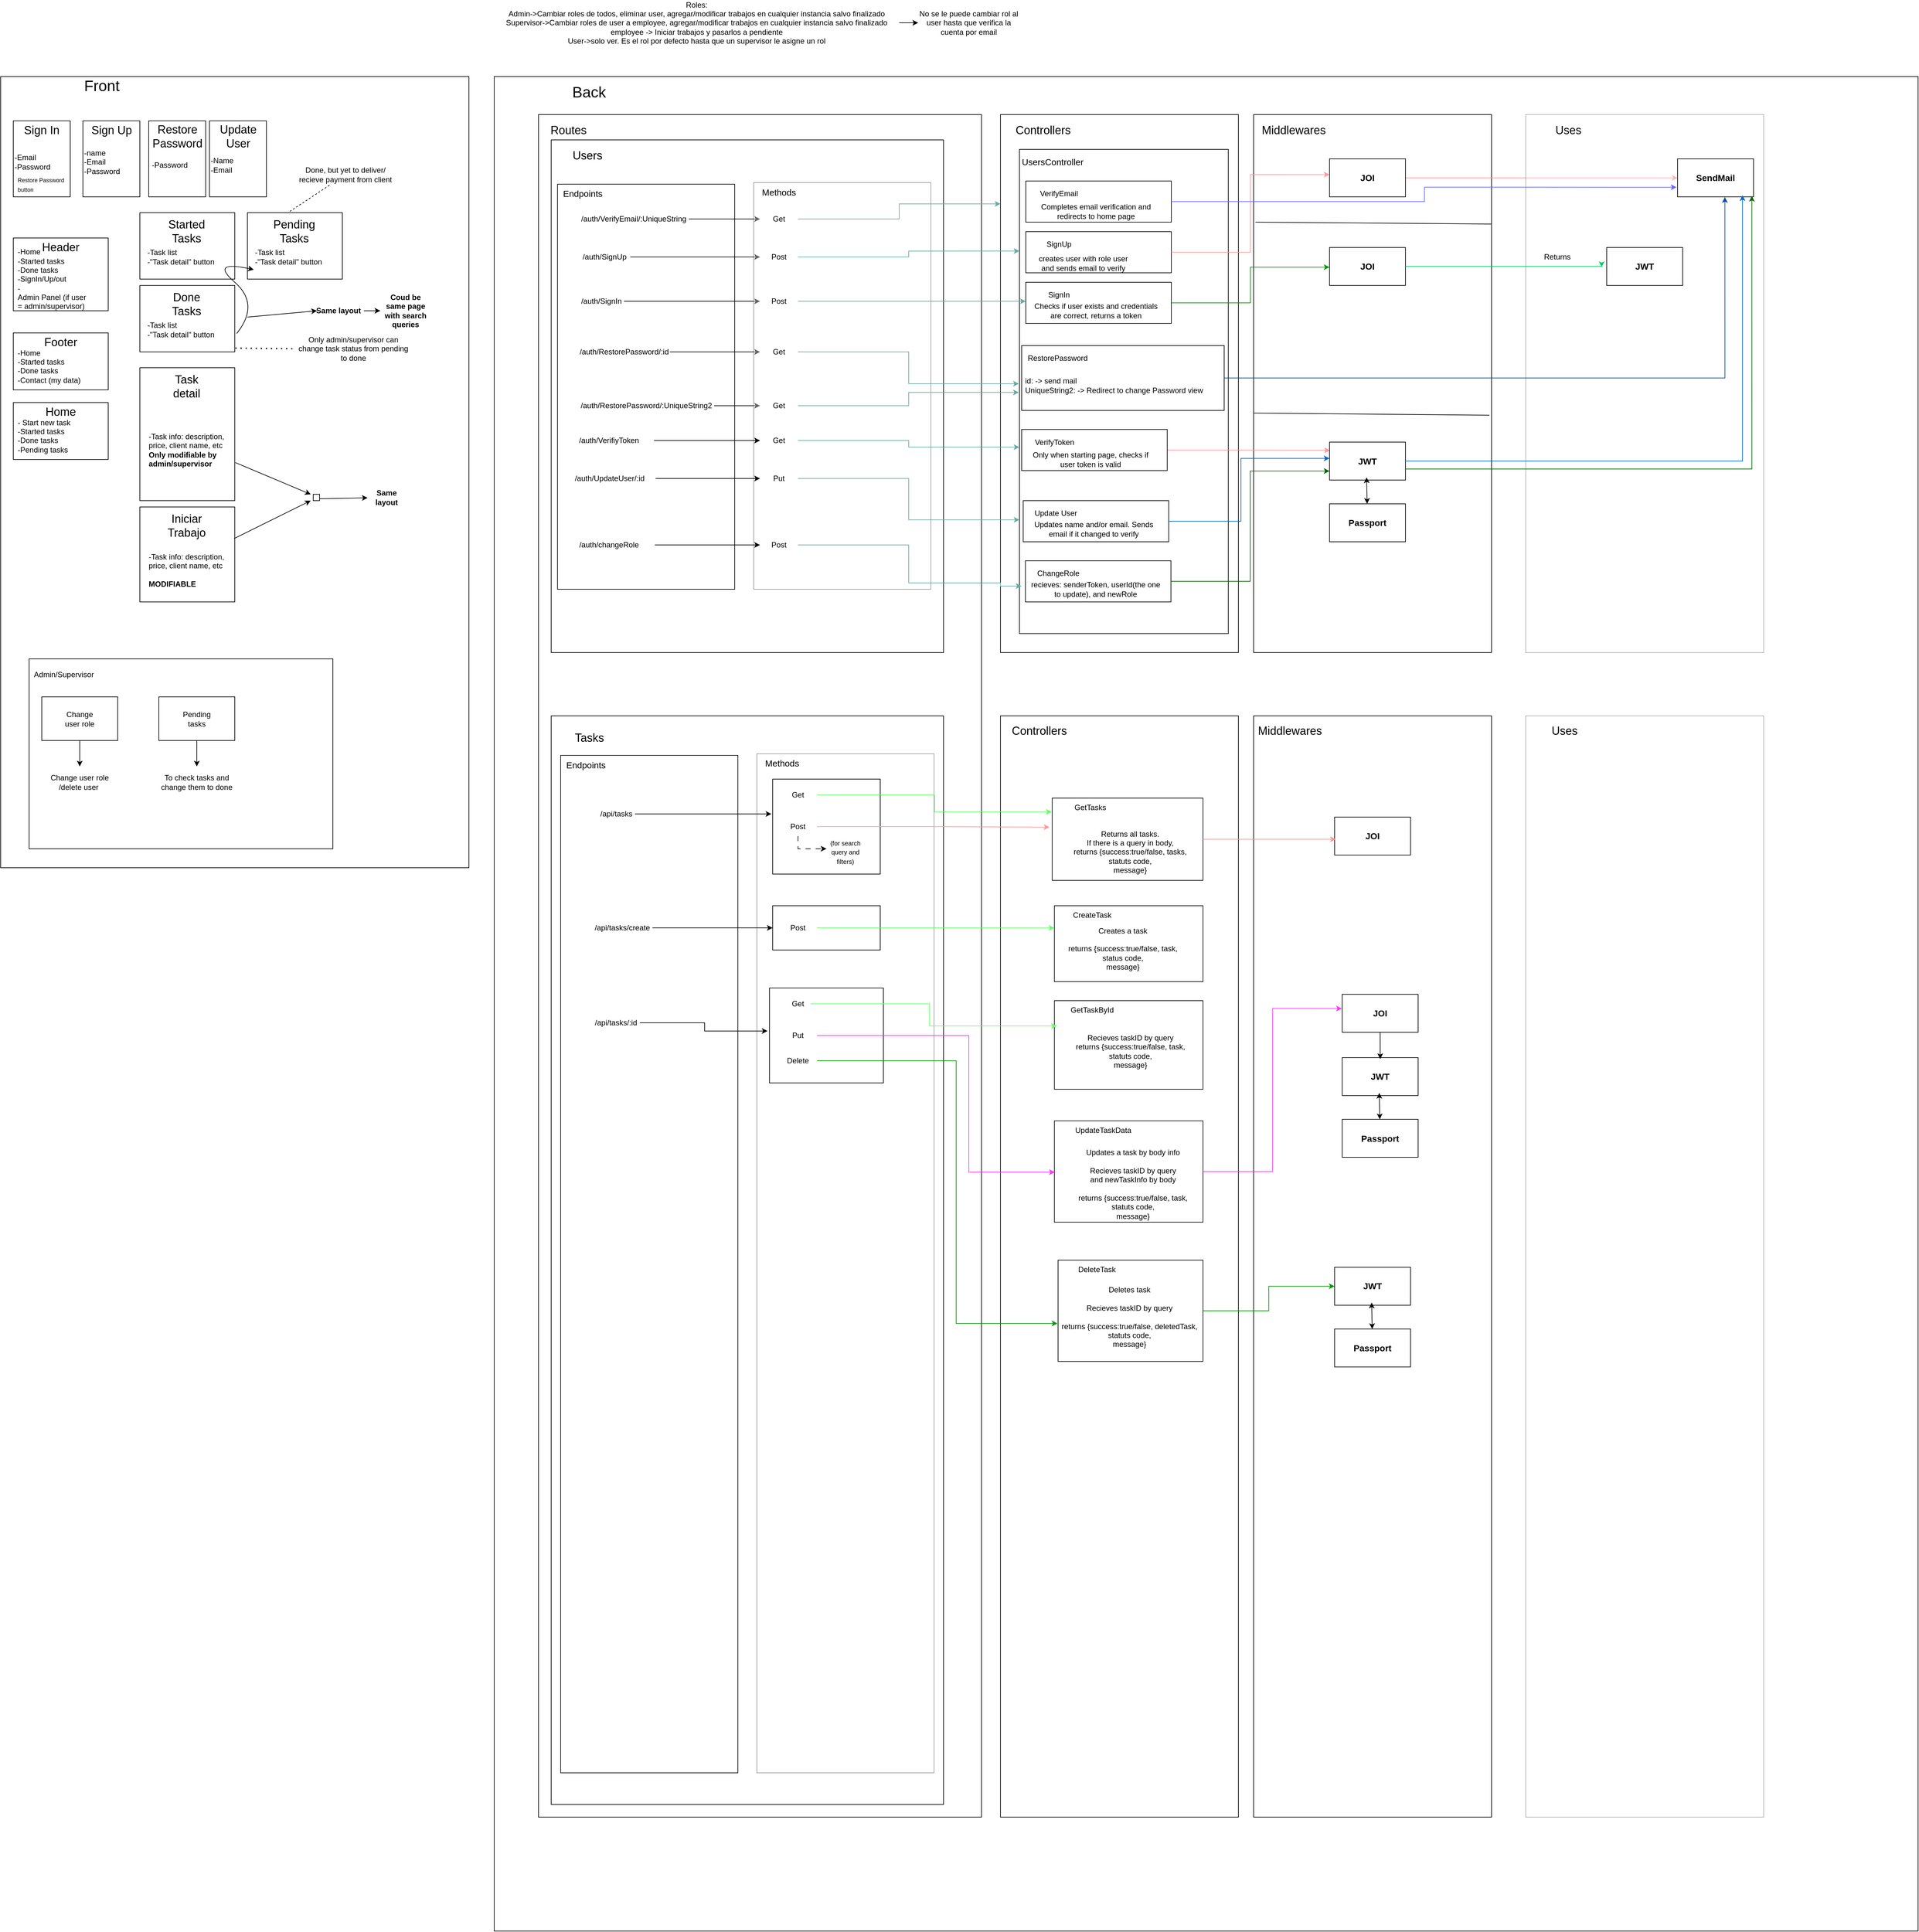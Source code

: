 <mxfile version="22.1.11" type="github">
  <diagram name="Página-1" id="SS0KaEW65HmHxnwdi14k">
    <mxGraphModel dx="1687" dy="2077" grid="1" gridSize="10" guides="1" tooltips="1" connect="1" arrows="1" fold="1" page="1" pageScale="1" pageWidth="827" pageHeight="1169" math="0" shadow="0">
      <root>
        <mxCell id="0" />
        <mxCell id="1" parent="0" />
        <mxCell id="REtOvarT4Qf_jJN79Ttz-2" value="" style="verticalLabelPosition=bottom;verticalAlign=top;html=1;shape=mxgraph.basic.rect;fillColor2=none;strokeWidth=1;size=20;indent=5;" parent="1" vertex="1">
          <mxGeometry x="90" y="120" width="740" height="1250" as="geometry" />
        </mxCell>
        <mxCell id="REtOvarT4Qf_jJN79Ttz-3" value="&lt;font style=&quot;font-size: 24px;&quot;&gt;Front&lt;/font&gt;" style="text;html=1;strokeColor=none;fillColor=none;align=center;verticalAlign=middle;whiteSpace=wrap;rounded=0;" parent="1" vertex="1">
          <mxGeometry x="90" y="120" width="320" height="30" as="geometry" />
        </mxCell>
        <mxCell id="REtOvarT4Qf_jJN79Ttz-4" value="" style="verticalLabelPosition=bottom;verticalAlign=top;html=1;shape=mxgraph.basic.rect;fillColor2=none;strokeWidth=1;size=20;indent=5;" parent="1" vertex="1">
          <mxGeometry x="110" y="190" width="90" height="120" as="geometry" />
        </mxCell>
        <mxCell id="REtOvarT4Qf_jJN79Ttz-5" value="&lt;font style=&quot;font-size: 18px;&quot;&gt;Sign In&lt;/font&gt;" style="text;html=1;strokeColor=none;fillColor=none;align=center;verticalAlign=middle;whiteSpace=wrap;rounded=0;" parent="1" vertex="1">
          <mxGeometry x="125" y="190" width="60" height="30" as="geometry" />
        </mxCell>
        <mxCell id="REtOvarT4Qf_jJN79Ttz-6" value="" style="verticalLabelPosition=bottom;verticalAlign=top;html=1;shape=mxgraph.basic.rect;fillColor2=none;strokeWidth=1;size=20;indent=5;" parent="1" vertex="1">
          <mxGeometry x="220" y="190" width="90" height="120" as="geometry" />
        </mxCell>
        <mxCell id="REtOvarT4Qf_jJN79Ttz-7" value="&lt;font style=&quot;font-size: 18px;&quot;&gt;Sign Up&lt;/font&gt;" style="text;html=1;strokeColor=none;fillColor=none;align=center;verticalAlign=middle;whiteSpace=wrap;rounded=0;" parent="1" vertex="1">
          <mxGeometry x="227.5" y="190" width="75" height="30" as="geometry" />
        </mxCell>
        <mxCell id="REtOvarT4Qf_jJN79Ttz-9" value="-Email&lt;br&gt;-Password" style="text;html=1;strokeColor=none;fillColor=none;align=left;verticalAlign=middle;whiteSpace=wrap;rounded=0;" parent="1" vertex="1">
          <mxGeometry x="110" y="240" width="80" height="30" as="geometry" />
        </mxCell>
        <mxCell id="REtOvarT4Qf_jJN79Ttz-11" value="-name&lt;br&gt;-Email&lt;br&gt;-Password" style="text;html=1;strokeColor=none;fillColor=none;align=left;verticalAlign=middle;whiteSpace=wrap;rounded=0;" parent="1" vertex="1">
          <mxGeometry x="220" y="235" width="80" height="40" as="geometry" />
        </mxCell>
        <mxCell id="REtOvarT4Qf_jJN79Ttz-13" value="" style="verticalLabelPosition=bottom;verticalAlign=top;html=1;shape=mxgraph.basic.rect;fillColor2=none;strokeWidth=1;size=20;indent=5;" parent="1" vertex="1">
          <mxGeometry x="110" y="375" width="150" height="115" as="geometry" />
        </mxCell>
        <mxCell id="REtOvarT4Qf_jJN79Ttz-14" value="&lt;font style=&quot;font-size: 18px;&quot;&gt;Header&lt;/font&gt;" style="text;html=1;strokeColor=none;fillColor=none;align=center;verticalAlign=middle;whiteSpace=wrap;rounded=0;" parent="1" vertex="1">
          <mxGeometry x="155" y="375" width="60" height="30" as="geometry" />
        </mxCell>
        <mxCell id="REtOvarT4Qf_jJN79Ttz-15" value="&lt;div style=&quot;&quot;&gt;-Home&lt;/div&gt;&lt;div style=&quot;&quot;&gt;-Started tasks&lt;/div&gt;&lt;div style=&quot;&quot;&gt;-Done tasks&lt;/div&gt;&lt;div style=&quot;&quot;&gt;-SignIn/Up/out&lt;/div&gt;&lt;div style=&quot;&quot;&gt;-&lt;/div&gt;Admin&amp;nbsp;&lt;span style=&quot;background-color: initial;&quot;&gt;Panel (if user = admin/supervisor)&lt;/span&gt;" style="text;html=1;strokeColor=none;fillColor=none;align=left;verticalAlign=middle;whiteSpace=wrap;rounded=0;" parent="1" vertex="1">
          <mxGeometry x="115" y="400" width="115" height="80" as="geometry" />
        </mxCell>
        <mxCell id="REtOvarT4Qf_jJN79Ttz-16" value="" style="verticalLabelPosition=bottom;verticalAlign=top;html=1;shape=mxgraph.basic.rect;fillColor2=none;strokeWidth=1;size=20;indent=5;" parent="1" vertex="1">
          <mxGeometry x="110" y="525" width="150" height="90" as="geometry" />
        </mxCell>
        <mxCell id="REtOvarT4Qf_jJN79Ttz-17" value="&lt;font style=&quot;font-size: 18px;&quot;&gt;Footer&lt;/font&gt;" style="text;html=1;strokeColor=none;fillColor=none;align=center;verticalAlign=middle;whiteSpace=wrap;rounded=0;" parent="1" vertex="1">
          <mxGeometry x="155" y="525" width="60" height="30" as="geometry" />
        </mxCell>
        <mxCell id="REtOvarT4Qf_jJN79Ttz-18" value="&lt;div style=&quot;&quot;&gt;-Home&lt;/div&gt;&lt;div style=&quot;&quot;&gt;-Started tasks&lt;/div&gt;&lt;div style=&quot;&quot;&gt;-Done tasks&lt;br&gt;-Contact (my data)&lt;/div&gt;&lt;div style=&quot;&quot;&gt;&lt;br&gt;&lt;/div&gt;" style="text;html=1;strokeColor=none;fillColor=none;align=left;verticalAlign=middle;whiteSpace=wrap;rounded=0;" parent="1" vertex="1">
          <mxGeometry x="115" y="545" width="115" height="80" as="geometry" />
        </mxCell>
        <mxCell id="REtOvarT4Qf_jJN79Ttz-19" value="" style="verticalLabelPosition=bottom;verticalAlign=top;html=1;shape=mxgraph.basic.rect;fillColor2=none;strokeWidth=1;size=20;indent=5;" parent="1" vertex="1">
          <mxGeometry x="110" y="635" width="150" height="90" as="geometry" />
        </mxCell>
        <mxCell id="REtOvarT4Qf_jJN79Ttz-20" value="&lt;span style=&quot;font-size: 18px;&quot;&gt;Home&lt;/span&gt;" style="text;html=1;strokeColor=none;fillColor=none;align=center;verticalAlign=middle;whiteSpace=wrap;rounded=0;" parent="1" vertex="1">
          <mxGeometry x="155" y="635" width="60" height="30" as="geometry" />
        </mxCell>
        <mxCell id="REtOvarT4Qf_jJN79Ttz-21" value="&lt;div style=&quot;&quot;&gt;- Start new task&lt;/div&gt;&lt;div style=&quot;&quot;&gt;-Started tasks&lt;/div&gt;&lt;div style=&quot;&quot;&gt;-Done tasks&lt;br&gt;-Pending tasks&lt;/div&gt;&lt;div style=&quot;&quot;&gt;&lt;br&gt;&lt;/div&gt;" style="text;html=1;strokeColor=none;fillColor=none;align=left;verticalAlign=middle;whiteSpace=wrap;rounded=0;" parent="1" vertex="1">
          <mxGeometry x="115" y="655" width="125" height="80" as="geometry" />
        </mxCell>
        <mxCell id="REtOvarT4Qf_jJN79Ttz-22" value="" style="verticalLabelPosition=bottom;verticalAlign=top;html=1;shape=mxgraph.basic.rect;fillColor2=none;strokeWidth=1;size=20;indent=5;" parent="1" vertex="1">
          <mxGeometry x="310" y="335" width="150" height="105" as="geometry" />
        </mxCell>
        <mxCell id="REtOvarT4Qf_jJN79Ttz-23" value="&lt;span style=&quot;font-size: 18px;&quot;&gt;Started Tasks&lt;/span&gt;" style="text;html=1;strokeColor=none;fillColor=none;align=center;verticalAlign=middle;whiteSpace=wrap;rounded=0;" parent="1" vertex="1">
          <mxGeometry x="354" y="350" width="60" height="30" as="geometry" />
        </mxCell>
        <mxCell id="REtOvarT4Qf_jJN79Ttz-24" value="&lt;div style=&quot;&quot;&gt;-Task list&lt;/div&gt;&lt;div style=&quot;&quot;&gt;-&quot;Task detail&quot; button&lt;/div&gt;" style="text;html=1;strokeColor=none;fillColor=none;align=left;verticalAlign=middle;whiteSpace=wrap;rounded=0;" parent="1" vertex="1">
          <mxGeometry x="320" y="365" width="125" height="80" as="geometry" />
        </mxCell>
        <mxCell id="REtOvarT4Qf_jJN79Ttz-25" value="" style="verticalLabelPosition=bottom;verticalAlign=top;html=1;shape=mxgraph.basic.rect;fillColor2=none;strokeWidth=1;size=20;indent=5;" parent="1" vertex="1">
          <mxGeometry x="310" y="450" width="150" height="105" as="geometry" />
        </mxCell>
        <mxCell id="REtOvarT4Qf_jJN79Ttz-26" value="&lt;span style=&quot;font-size: 18px;&quot;&gt;Done Tasks&lt;/span&gt;" style="text;html=1;strokeColor=none;fillColor=none;align=center;verticalAlign=middle;whiteSpace=wrap;rounded=0;" parent="1" vertex="1">
          <mxGeometry x="354" y="465" width="60" height="30" as="geometry" />
        </mxCell>
        <mxCell id="REtOvarT4Qf_jJN79Ttz-27" value="&lt;div style=&quot;&quot;&gt;&lt;div style=&quot;border-color: var(--border-color);&quot;&gt;-Task list&lt;/div&gt;&lt;div style=&quot;border-color: var(--border-color);&quot;&gt;-&quot;Task detail&quot; button&lt;/div&gt;&lt;/div&gt;" style="text;html=1;strokeColor=none;fillColor=none;align=left;verticalAlign=middle;whiteSpace=wrap;rounded=0;" parent="1" vertex="1">
          <mxGeometry x="320" y="480" width="125" height="80" as="geometry" />
        </mxCell>
        <mxCell id="REtOvarT4Qf_jJN79Ttz-28" value="" style="verticalLabelPosition=bottom;verticalAlign=top;html=1;shape=mxgraph.basic.rect;fillColor2=none;strokeWidth=1;size=20;indent=5;" parent="1" vertex="1">
          <mxGeometry x="310" y="580" width="150" height="210" as="geometry" />
        </mxCell>
        <mxCell id="REtOvarT4Qf_jJN79Ttz-29" value="&lt;span style=&quot;font-size: 18px;&quot;&gt;Task detail&lt;/span&gt;" style="text;html=1;strokeColor=none;fillColor=none;align=center;verticalAlign=middle;whiteSpace=wrap;rounded=0;" parent="1" vertex="1">
          <mxGeometry x="354" y="595" width="60" height="30" as="geometry" />
        </mxCell>
        <mxCell id="REtOvarT4Qf_jJN79Ttz-30" value="&lt;div style=&quot;&quot;&gt;-Task info: description, price, client name, etc&lt;/div&gt;&lt;div style=&quot;&quot;&gt;&lt;b&gt;Only modifiable by admin/supervisor&lt;/b&gt;&lt;/div&gt;" style="text;html=1;strokeColor=none;fillColor=none;align=left;verticalAlign=middle;whiteSpace=wrap;rounded=0;" parent="1" vertex="1">
          <mxGeometry x="321.5" y="670" width="125" height="80" as="geometry" />
        </mxCell>
        <mxCell id="REtOvarT4Qf_jJN79Ttz-31" value="" style="verticalLabelPosition=bottom;verticalAlign=top;html=1;shape=mxgraph.basic.rect;fillColor2=none;strokeWidth=1;size=20;indent=5;" parent="1" vertex="1">
          <mxGeometry x="480" y="335" width="150" height="105" as="geometry" />
        </mxCell>
        <mxCell id="REtOvarT4Qf_jJN79Ttz-32" value="&lt;span style=&quot;font-size: 18px;&quot;&gt;Pending Tasks&lt;/span&gt;" style="text;html=1;strokeColor=none;fillColor=none;align=center;verticalAlign=middle;whiteSpace=wrap;rounded=0;" parent="1" vertex="1">
          <mxGeometry x="524" y="350" width="60" height="30" as="geometry" />
        </mxCell>
        <mxCell id="REtOvarT4Qf_jJN79Ttz-33" value="&lt;div style=&quot;&quot;&gt;-Task list&lt;/div&gt;&lt;div style=&quot;&quot;&gt;-&quot;Task detail&quot; button&lt;br&gt;&lt;/div&gt;" style="text;html=1;strokeColor=none;fillColor=none;align=left;verticalAlign=middle;whiteSpace=wrap;rounded=0;" parent="1" vertex="1">
          <mxGeometry x="490" y="365" width="125" height="80" as="geometry" />
        </mxCell>
        <mxCell id="REtOvarT4Qf_jJN79Ttz-37" value="" style="curved=1;endArrow=classic;html=1;rounded=0;exitX=1.02;exitY=0.724;exitDx=0;exitDy=0;exitPerimeter=0;entryX=0;entryY=0.75;entryDx=0;entryDy=0;" parent="1" source="REtOvarT4Qf_jJN79Ttz-25" target="REtOvarT4Qf_jJN79Ttz-33" edge="1">
          <mxGeometry width="50" height="50" relative="1" as="geometry">
            <mxPoint x="540" y="540" as="sourcePoint" />
            <mxPoint x="590" y="490" as="targetPoint" />
            <Array as="points">
              <mxPoint x="500" y="480" />
              <mxPoint x="420" y="410" />
            </Array>
          </mxGeometry>
        </mxCell>
        <mxCell id="REtOvarT4Qf_jJN79Ttz-40" value="" style="endArrow=classic;html=1;rounded=0;" parent="1" edge="1">
          <mxGeometry width="50" height="50" relative="1" as="geometry">
            <mxPoint x="480" y="500" as="sourcePoint" />
            <mxPoint x="590" y="490" as="targetPoint" />
          </mxGeometry>
        </mxCell>
        <mxCell id="WbrGpXY_wd8ar3gM74yv-62" value="" style="edgeStyle=orthogonalEdgeStyle;rounded=0;orthogonalLoop=1;jettySize=auto;html=1;" edge="1" parent="1" source="REtOvarT4Qf_jJN79Ttz-41" target="WbrGpXY_wd8ar3gM74yv-61">
          <mxGeometry relative="1" as="geometry" />
        </mxCell>
        <mxCell id="REtOvarT4Qf_jJN79Ttz-41" value="&lt;b&gt;Same layout&lt;/b&gt;" style="text;html=1;strokeColor=none;fillColor=none;align=center;verticalAlign=middle;whiteSpace=wrap;rounded=0;" parent="1" vertex="1">
          <mxGeometry x="584" y="475" width="80" height="30" as="geometry" />
        </mxCell>
        <mxCell id="REtOvarT4Qf_jJN79Ttz-46" value="" style="verticalLabelPosition=bottom;verticalAlign=top;html=1;shape=mxgraph.basic.rect;fillColor2=none;strokeWidth=1;size=20;indent=5;" parent="1" vertex="1">
          <mxGeometry x="310" y="800" width="150" height="150" as="geometry" />
        </mxCell>
        <mxCell id="REtOvarT4Qf_jJN79Ttz-47" value="&lt;span style=&quot;font-size: 18px;&quot;&gt;Iniciar Trabajo&lt;/span&gt;" style="text;html=1;strokeColor=none;fillColor=none;align=center;verticalAlign=middle;whiteSpace=wrap;rounded=0;" parent="1" vertex="1">
          <mxGeometry x="354" y="815" width="60" height="30" as="geometry" />
        </mxCell>
        <mxCell id="REtOvarT4Qf_jJN79Ttz-48" value="&lt;div style=&quot;&quot;&gt;&lt;div style=&quot;border-color: var(--border-color);&quot;&gt;-Task info: description, price, client name, etc&lt;/div&gt;&lt;div&gt;&lt;br&gt;&lt;/div&gt;&lt;/div&gt;&lt;div style=&quot;&quot;&gt;&lt;b&gt;MODIFIABLE&lt;/b&gt;&lt;/div&gt;" style="text;html=1;strokeColor=none;fillColor=none;align=left;verticalAlign=middle;whiteSpace=wrap;rounded=0;" parent="1" vertex="1">
          <mxGeometry x="321.5" y="860" width="125" height="80" as="geometry" />
        </mxCell>
        <mxCell id="REtOvarT4Qf_jJN79Ttz-49" value="&lt;b&gt;Same layout&lt;/b&gt;" style="text;html=1;strokeColor=none;fillColor=none;align=center;verticalAlign=middle;whiteSpace=wrap;rounded=0;" parent="1" vertex="1">
          <mxGeometry x="670" y="770" width="60" height="30" as="geometry" />
        </mxCell>
        <mxCell id="REtOvarT4Qf_jJN79Ttz-55" value="" style="endArrow=none;dashed=1;html=1;rounded=0;exitX=0.447;exitY=-0.019;exitDx=0;exitDy=0;exitPerimeter=0;" parent="1" source="REtOvarT4Qf_jJN79Ttz-31" target="REtOvarT4Qf_jJN79Ttz-57" edge="1">
          <mxGeometry width="50" height="50" relative="1" as="geometry">
            <mxPoint x="390" y="410" as="sourcePoint" />
            <mxPoint x="440" y="360" as="targetPoint" />
          </mxGeometry>
        </mxCell>
        <mxCell id="REtOvarT4Qf_jJN79Ttz-57" value="Done, but yet to deliver/ recieve payment from client" style="text;html=1;strokeColor=none;fillColor=none;align=center;verticalAlign=middle;whiteSpace=wrap;rounded=0;" parent="1" vertex="1">
          <mxGeometry x="560" y="260" width="150" height="30" as="geometry" />
        </mxCell>
        <mxCell id="REtOvarT4Qf_jJN79Ttz-58" value="" style="endArrow=none;dashed=1;html=1;dashPattern=1 3;strokeWidth=2;rounded=0;exitX=1.007;exitY=0.943;exitDx=0;exitDy=0;exitPerimeter=0;entryX=0;entryY=0.5;entryDx=0;entryDy=0;" parent="1" source="REtOvarT4Qf_jJN79Ttz-25" target="REtOvarT4Qf_jJN79Ttz-59" edge="1">
          <mxGeometry width="50" height="50" relative="1" as="geometry">
            <mxPoint x="390" y="510" as="sourcePoint" />
            <mxPoint x="440" y="460" as="targetPoint" />
          </mxGeometry>
        </mxCell>
        <mxCell id="REtOvarT4Qf_jJN79Ttz-59" value="Only admin/supervisor can change task status from pending to done" style="text;html=1;strokeColor=none;fillColor=none;align=center;verticalAlign=middle;whiteSpace=wrap;rounded=0;" parent="1" vertex="1">
          <mxGeometry x="555" y="535" width="185" height="30" as="geometry" />
        </mxCell>
        <mxCell id="REtOvarT4Qf_jJN79Ttz-73" value="" style="verticalLabelPosition=bottom;verticalAlign=top;html=1;shape=mxgraph.basic.rect;fillColor2=none;strokeWidth=1;size=20;indent=0;" parent="1" vertex="1">
          <mxGeometry x="584" y="780" width="10" height="10" as="geometry" />
        </mxCell>
        <mxCell id="REtOvarT4Qf_jJN79Ttz-74" value="" style="endArrow=classic;html=1;rounded=0;exitX=0.993;exitY=0.333;exitDx=0;exitDy=0;exitPerimeter=0;" parent="1" source="REtOvarT4Qf_jJN79Ttz-46" edge="1">
          <mxGeometry width="50" height="50" relative="1" as="geometry">
            <mxPoint x="390" y="830" as="sourcePoint" />
            <mxPoint x="580" y="790" as="targetPoint" />
          </mxGeometry>
        </mxCell>
        <mxCell id="REtOvarT4Qf_jJN79Ttz-75" value="" style="endArrow=classic;html=1;rounded=0;exitX=1.007;exitY=0.714;exitDx=0;exitDy=0;exitPerimeter=0;" parent="1" source="REtOvarT4Qf_jJN79Ttz-28" edge="1">
          <mxGeometry width="50" height="50" relative="1" as="geometry">
            <mxPoint x="390" y="830" as="sourcePoint" />
            <mxPoint x="580" y="780" as="targetPoint" />
          </mxGeometry>
        </mxCell>
        <mxCell id="REtOvarT4Qf_jJN79Ttz-76" value="" style="endArrow=classic;html=1;rounded=0;exitX=1;exitY=0.7;exitDx=0;exitDy=0;exitPerimeter=0;" parent="1" source="REtOvarT4Qf_jJN79Ttz-73" target="REtOvarT4Qf_jJN79Ttz-49" edge="1">
          <mxGeometry width="50" height="50" relative="1" as="geometry">
            <mxPoint x="390" y="830" as="sourcePoint" />
            <mxPoint x="440" y="780" as="targetPoint" />
          </mxGeometry>
        </mxCell>
        <mxCell id="REtOvarT4Qf_jJN79Ttz-77" value="" style="verticalLabelPosition=bottom;verticalAlign=top;html=1;shape=mxgraph.basic.rect;fillColor2=none;strokeWidth=1;size=20;indent=5;" parent="1" vertex="1">
          <mxGeometry x="870" y="120" width="2250" height="2930" as="geometry" />
        </mxCell>
        <mxCell id="REtOvarT4Qf_jJN79Ttz-78" value="&lt;font style=&quot;font-size: 24px;&quot;&gt;Back&lt;/font&gt;" style="text;html=1;strokeColor=none;fillColor=none;align=center;verticalAlign=middle;whiteSpace=wrap;rounded=0;" parent="1" vertex="1">
          <mxGeometry x="860" y="130" width="320" height="30" as="geometry" />
        </mxCell>
        <mxCell id="REtOvarT4Qf_jJN79Ttz-79" value="" style="verticalLabelPosition=bottom;verticalAlign=top;html=1;shape=mxgraph.basic.rect;fillColor2=none;strokeWidth=1;size=20;indent=5;" parent="1" vertex="1">
          <mxGeometry x="940" y="180" width="700" height="2690" as="geometry" />
        </mxCell>
        <mxCell id="REtOvarT4Qf_jJN79Ttz-80" value="" style="verticalLabelPosition=bottom;verticalAlign=top;html=1;shape=mxgraph.basic.rect;fillColor2=none;strokeWidth=1;size=20;indent=5;" parent="1" vertex="1">
          <mxGeometry x="960" y="220" width="620" height="810" as="geometry" />
        </mxCell>
        <mxCell id="REtOvarT4Qf_jJN79Ttz-81" value="&lt;font style=&quot;font-size: 18px;&quot;&gt;Routes&lt;/font&gt;" style="text;html=1;strokeColor=none;fillColor=none;align=center;verticalAlign=middle;whiteSpace=wrap;rounded=0;" parent="1" vertex="1">
          <mxGeometry x="950" y="190" width="75" height="30" as="geometry" />
        </mxCell>
        <mxCell id="REtOvarT4Qf_jJN79Ttz-82" value="&lt;font style=&quot;font-size: 18px;&quot;&gt;Users&lt;/font&gt;" style="text;html=1;strokeColor=none;fillColor=none;align=center;verticalAlign=middle;whiteSpace=wrap;rounded=0;" parent="1" vertex="1">
          <mxGeometry x="980" y="230" width="75" height="30" as="geometry" />
        </mxCell>
        <mxCell id="REtOvarT4Qf_jJN79Ttz-84" value="&lt;span style=&quot;font-size: 18px;&quot;&gt;Tasks&lt;/span&gt;" style="text;html=1;strokeColor=none;fillColor=none;align=center;verticalAlign=middle;whiteSpace=wrap;rounded=0;" parent="1" vertex="1">
          <mxGeometry x="990" y="790" width="75" height="30" as="geometry" />
        </mxCell>
        <mxCell id="REtOvarT4Qf_jJN79Ttz-86" value="" style="verticalLabelPosition=bottom;verticalAlign=top;html=1;shape=mxgraph.basic.rect;fillColor2=none;strokeWidth=1;size=20;indent=5;" parent="1" vertex="1">
          <mxGeometry x="970" y="290" width="280" height="640" as="geometry" />
        </mxCell>
        <mxCell id="REtOvarT4Qf_jJN79Ttz-88" value="&lt;font style=&quot;font-size: 14px;&quot;&gt;Endpoints&lt;/font&gt;" style="text;html=1;strokeColor=none;fillColor=none;align=center;verticalAlign=middle;whiteSpace=wrap;rounded=0;" parent="1" vertex="1">
          <mxGeometry x="980" y="290" width="60" height="30" as="geometry" />
        </mxCell>
        <mxCell id="REtOvarT4Qf_jJN79Ttz-151" style="edgeStyle=orthogonalEdgeStyle;rounded=0;orthogonalLoop=1;jettySize=auto;html=1;" parent="1" source="REtOvarT4Qf_jJN79Ttz-89" target="REtOvarT4Qf_jJN79Ttz-110" edge="1">
          <mxGeometry relative="1" as="geometry" />
        </mxCell>
        <mxCell id="REtOvarT4Qf_jJN79Ttz-89" value="/auth/SignUp" style="text;html=1;strokeColor=none;fillColor=none;align=center;verticalAlign=middle;whiteSpace=wrap;rounded=0;" parent="1" vertex="1">
          <mxGeometry x="1002.5" y="390" width="82.5" height="30" as="geometry" />
        </mxCell>
        <mxCell id="REtOvarT4Qf_jJN79Ttz-103" style="edgeStyle=orthogonalEdgeStyle;rounded=0;orthogonalLoop=1;jettySize=auto;html=1;" parent="1" source="REtOvarT4Qf_jJN79Ttz-90" target="REtOvarT4Qf_jJN79Ttz-100" edge="1">
          <mxGeometry relative="1" as="geometry" />
        </mxCell>
        <mxCell id="REtOvarT4Qf_jJN79Ttz-90" value="Roles:&lt;br&gt;Admin-&amp;gt;Cambiar roles de todos, eliminar user, agregar/modificar trabajos en cualquier instancia salvo finalizado&lt;br&gt;Supervisor-&amp;gt;Cambiar roles de user a employee, agregar/modificar trabajos en cualquier instancia salvo finalizado&lt;br&gt;employee -&amp;gt; Iniciar trabajos y pasarlos a pendiente&lt;br&gt;User-&amp;gt;solo ver. Es el rol por defecto hasta que un supervisor le asigne un rol" style="text;html=1;strokeColor=none;fillColor=none;align=center;verticalAlign=middle;whiteSpace=wrap;rounded=0;" parent="1" vertex="1">
          <mxGeometry x="870" width="640" height="70" as="geometry" />
        </mxCell>
        <mxCell id="REtOvarT4Qf_jJN79Ttz-152" style="edgeStyle=orthogonalEdgeStyle;rounded=0;orthogonalLoop=1;jettySize=auto;html=1;" parent="1" source="REtOvarT4Qf_jJN79Ttz-92" target="REtOvarT4Qf_jJN79Ttz-111" edge="1">
          <mxGeometry relative="1" as="geometry" />
        </mxCell>
        <mxCell id="REtOvarT4Qf_jJN79Ttz-92" value="/auth/SignIn" style="text;html=1;strokeColor=none;fillColor=none;align=center;verticalAlign=middle;whiteSpace=wrap;rounded=0;" parent="1" vertex="1">
          <mxGeometry x="1002.5" y="460" width="72.5" height="30" as="geometry" />
        </mxCell>
        <mxCell id="REtOvarT4Qf_jJN79Ttz-153" style="edgeStyle=orthogonalEdgeStyle;rounded=0;orthogonalLoop=1;jettySize=auto;html=1;entryX=0;entryY=0.5;entryDx=0;entryDy=0;" parent="1" source="REtOvarT4Qf_jJN79Ttz-94" target="REtOvarT4Qf_jJN79Ttz-112" edge="1">
          <mxGeometry relative="1" as="geometry" />
        </mxCell>
        <mxCell id="REtOvarT4Qf_jJN79Ttz-94" value="/auth/RestorePassword/:id" style="text;html=1;strokeColor=none;fillColor=none;align=center;verticalAlign=middle;whiteSpace=wrap;rounded=0;" parent="1" vertex="1">
          <mxGeometry x="1002.5" y="540" width="145" height="30" as="geometry" />
        </mxCell>
        <mxCell id="REtOvarT4Qf_jJN79Ttz-148" style="edgeStyle=orthogonalEdgeStyle;rounded=0;orthogonalLoop=1;jettySize=auto;html=1;" parent="1" source="REtOvarT4Qf_jJN79Ttz-97" target="REtOvarT4Qf_jJN79Ttz-109" edge="1">
          <mxGeometry relative="1" as="geometry" />
        </mxCell>
        <mxCell id="REtOvarT4Qf_jJN79Ttz-97" value="/auth/VerifyEmail/:UniqueString" style="text;html=1;strokeColor=none;fillColor=none;align=center;verticalAlign=middle;whiteSpace=wrap;rounded=0;" parent="1" vertex="1">
          <mxGeometry x="1002.5" y="330" width="175" height="30" as="geometry" />
        </mxCell>
        <mxCell id="REtOvarT4Qf_jJN79Ttz-100" value="No se le puede cambiar rol al user hasta que verifica la cuenta por email" style="text;html=1;strokeColor=none;fillColor=none;align=center;verticalAlign=middle;whiteSpace=wrap;rounded=0;" parent="1" vertex="1">
          <mxGeometry x="1540" y="20" width="160" height="30" as="geometry" />
        </mxCell>
        <mxCell id="REtOvarT4Qf_jJN79Ttz-154" style="edgeStyle=orthogonalEdgeStyle;rounded=0;orthogonalLoop=1;jettySize=auto;html=1;" parent="1" source="REtOvarT4Qf_jJN79Ttz-104" target="REtOvarT4Qf_jJN79Ttz-113" edge="1">
          <mxGeometry relative="1" as="geometry" />
        </mxCell>
        <mxCell id="REtOvarT4Qf_jJN79Ttz-104" value="/auth/RestorePassword/:UniqueString2" style="text;html=1;strokeColor=none;fillColor=none;align=center;verticalAlign=middle;whiteSpace=wrap;rounded=0;" parent="1" vertex="1">
          <mxGeometry x="1002.5" y="625" width="215" height="30" as="geometry" />
        </mxCell>
        <mxCell id="REtOvarT4Qf_jJN79Ttz-107" value="" style="verticalLabelPosition=bottom;verticalAlign=top;html=1;shape=mxgraph.basic.rect;fillColor2=none;strokeWidth=1;size=20;indent=5;opacity=40;" parent="1" vertex="1">
          <mxGeometry x="1280" y="287.5" width="280" height="642.5" as="geometry" />
        </mxCell>
        <mxCell id="REtOvarT4Qf_jJN79Ttz-108" value="&lt;font style=&quot;font-size: 14px;&quot;&gt;Methods&lt;/font&gt;" style="text;html=1;strokeColor=none;fillColor=none;align=center;verticalAlign=middle;whiteSpace=wrap;rounded=0;" parent="1" vertex="1">
          <mxGeometry x="1290" y="287.5" width="60" height="30" as="geometry" />
        </mxCell>
        <mxCell id="cbRiAcYsrlLUFFVSPvbK-10" style="edgeStyle=orthogonalEdgeStyle;rounded=0;orthogonalLoop=1;jettySize=auto;html=1;entryX=0;entryY=0.166;entryDx=0;entryDy=0;entryPerimeter=0;strokeColor=#67AB9F;" parent="1" source="REtOvarT4Qf_jJN79Ttz-109" target="REtOvarT4Qf_jJN79Ttz-160" edge="1">
          <mxGeometry relative="1" as="geometry" />
        </mxCell>
        <mxCell id="REtOvarT4Qf_jJN79Ttz-109" value="Get" style="text;html=1;strokeColor=none;fillColor=none;align=center;verticalAlign=middle;whiteSpace=wrap;rounded=0;" parent="1" vertex="1">
          <mxGeometry x="1290" y="330" width="60" height="30" as="geometry" />
        </mxCell>
        <mxCell id="REtOvarT4Qf_jJN79Ttz-110" value="Post" style="text;html=1;strokeColor=none;fillColor=none;align=center;verticalAlign=middle;whiteSpace=wrap;rounded=0;" parent="1" vertex="1">
          <mxGeometry x="1290" y="390" width="60" height="30" as="geometry" />
        </mxCell>
        <mxCell id="REtOvarT4Qf_jJN79Ttz-111" value="Post" style="text;html=1;strokeColor=none;fillColor=none;align=center;verticalAlign=middle;whiteSpace=wrap;rounded=0;" parent="1" vertex="1">
          <mxGeometry x="1290" y="460" width="60" height="30" as="geometry" />
        </mxCell>
        <mxCell id="REtOvarT4Qf_jJN79Ttz-112" value="Get" style="text;html=1;strokeColor=none;fillColor=none;align=center;verticalAlign=middle;whiteSpace=wrap;rounded=0;" parent="1" vertex="1">
          <mxGeometry x="1290" y="540" width="60" height="30" as="geometry" />
        </mxCell>
        <mxCell id="REtOvarT4Qf_jJN79Ttz-113" value="Get" style="text;html=1;strokeColor=none;fillColor=none;align=center;verticalAlign=middle;whiteSpace=wrap;rounded=0;" parent="1" vertex="1">
          <mxGeometry x="1290" y="625" width="60" height="30" as="geometry" />
        </mxCell>
        <mxCell id="REtOvarT4Qf_jJN79Ttz-114" value="" style="verticalLabelPosition=bottom;verticalAlign=top;html=1;shape=mxgraph.basic.rect;fillColor2=none;strokeWidth=1;size=20;indent=5;" parent="1" vertex="1">
          <mxGeometry x="324" y="190" width="90" height="120" as="geometry" />
        </mxCell>
        <mxCell id="REtOvarT4Qf_jJN79Ttz-115" value="&lt;font style=&quot;font-size: 18px;&quot;&gt;Restore&lt;br&gt;Password&lt;br&gt;&lt;/font&gt;" style="text;html=1;strokeColor=none;fillColor=none;align=center;verticalAlign=middle;whiteSpace=wrap;rounded=0;" parent="1" vertex="1">
          <mxGeometry x="331.5" y="200" width="75" height="30" as="geometry" />
        </mxCell>
        <mxCell id="REtOvarT4Qf_jJN79Ttz-116" value="-Password" style="text;html=1;strokeColor=none;fillColor=none;align=left;verticalAlign=middle;whiteSpace=wrap;rounded=0;" parent="1" vertex="1">
          <mxGeometry x="326.5" y="240" width="80" height="40" as="geometry" />
        </mxCell>
        <mxCell id="REtOvarT4Qf_jJN79Ttz-117" value="" style="verticalLabelPosition=bottom;verticalAlign=top;html=1;shape=mxgraph.basic.rect;fillColor2=none;strokeWidth=1;size=20;indent=5;" parent="1" vertex="1">
          <mxGeometry x="420" y="190" width="90" height="120" as="geometry" />
        </mxCell>
        <mxCell id="REtOvarT4Qf_jJN79Ttz-118" value="&lt;font style=&quot;font-size: 18px;&quot;&gt;Update User&lt;br&gt;&lt;/font&gt;" style="text;html=1;strokeColor=none;fillColor=none;align=center;verticalAlign=middle;whiteSpace=wrap;rounded=0;" parent="1" vertex="1">
          <mxGeometry x="427.5" y="200" width="75" height="30" as="geometry" />
        </mxCell>
        <mxCell id="REtOvarT4Qf_jJN79Ttz-119" value="-Name&lt;br&gt;-Email" style="text;html=1;strokeColor=none;fillColor=none;align=left;verticalAlign=middle;whiteSpace=wrap;rounded=0;" parent="1" vertex="1">
          <mxGeometry x="420" y="240" width="80" height="40" as="geometry" />
        </mxCell>
        <mxCell id="REtOvarT4Qf_jJN79Ttz-120" value="&lt;font style=&quot;font-size: 9px;&quot;&gt;Restore Password button&lt;/font&gt;" style="text;html=1;strokeColor=none;fillColor=none;align=left;verticalAlign=middle;whiteSpace=wrap;rounded=0;" parent="1" vertex="1">
          <mxGeometry x="115" y="270" width="80" height="40" as="geometry" />
        </mxCell>
        <mxCell id="REtOvarT4Qf_jJN79Ttz-121" value="" style="verticalLabelPosition=bottom;verticalAlign=top;html=1;shape=mxgraph.basic.rect;fillColor2=none;strokeWidth=1;size=20;indent=5;" parent="1" vertex="1">
          <mxGeometry x="135" y="1040" width="480" height="300" as="geometry" />
        </mxCell>
        <mxCell id="REtOvarT4Qf_jJN79Ttz-122" value="Admin/Supervisor" style="text;html=1;strokeColor=none;fillColor=none;align=center;verticalAlign=middle;whiteSpace=wrap;rounded=0;" parent="1" vertex="1">
          <mxGeometry x="160" y="1050" width="60" height="30" as="geometry" />
        </mxCell>
        <mxCell id="WbrGpXY_wd8ar3gM74yv-60" style="edgeStyle=orthogonalEdgeStyle;rounded=0;orthogonalLoop=1;jettySize=auto;html=1;entryX=0.5;entryY=0;entryDx=0;entryDy=0;" edge="1" parent="1" source="REtOvarT4Qf_jJN79Ttz-123" target="WbrGpXY_wd8ar3gM74yv-59">
          <mxGeometry relative="1" as="geometry" />
        </mxCell>
        <mxCell id="REtOvarT4Qf_jJN79Ttz-123" value="" style="verticalLabelPosition=bottom;verticalAlign=top;html=1;shape=mxgraph.basic.rect;fillColor2=none;strokeWidth=1;size=20;indent=5;" parent="1" vertex="1">
          <mxGeometry x="155" y="1100" width="120" height="69" as="geometry" />
        </mxCell>
        <mxCell id="REtOvarT4Qf_jJN79Ttz-124" value="Change user role" style="text;html=1;strokeColor=none;fillColor=none;align=center;verticalAlign=middle;whiteSpace=wrap;rounded=0;" parent="1" vertex="1">
          <mxGeometry x="185" y="1119.5" width="60" height="30" as="geometry" />
        </mxCell>
        <mxCell id="REtOvarT4Qf_jJN79Ttz-128" value="" style="verticalLabelPosition=bottom;verticalAlign=top;html=1;shape=mxgraph.basic.rect;fillColor2=none;strokeWidth=1;size=20;indent=5;" parent="1" vertex="1">
          <mxGeometry x="2070" y="180" width="376" height="850" as="geometry" />
        </mxCell>
        <mxCell id="REtOvarT4Qf_jJN79Ttz-129" value="&lt;font style=&quot;font-size: 18px;&quot;&gt;Middlewares&lt;br&gt;&lt;/font&gt;" style="text;html=1;strokeColor=none;fillColor=none;align=center;verticalAlign=middle;whiteSpace=wrap;rounded=0;" parent="1" vertex="1">
          <mxGeometry x="2096" y="190" width="75" height="30" as="geometry" />
        </mxCell>
        <mxCell id="REtOvarT4Qf_jJN79Ttz-155" style="edgeStyle=orthogonalEdgeStyle;rounded=0;orthogonalLoop=1;jettySize=auto;html=1;" parent="1" source="REtOvarT4Qf_jJN79Ttz-145" target="REtOvarT4Qf_jJN79Ttz-146" edge="1">
          <mxGeometry relative="1" as="geometry" />
        </mxCell>
        <mxCell id="REtOvarT4Qf_jJN79Ttz-145" value="/auth/VerifiyToken" style="text;html=1;strokeColor=none;fillColor=none;align=center;verticalAlign=middle;whiteSpace=wrap;rounded=0;" parent="1" vertex="1">
          <mxGeometry x="980" y="680" width="142.5" height="30" as="geometry" />
        </mxCell>
        <mxCell id="REtOvarT4Qf_jJN79Ttz-146" value="Get" style="text;html=1;strokeColor=none;fillColor=none;align=center;verticalAlign=middle;whiteSpace=wrap;rounded=0;" parent="1" vertex="1">
          <mxGeometry x="1290" y="680" width="60" height="30" as="geometry" />
        </mxCell>
        <mxCell id="REtOvarT4Qf_jJN79Ttz-157" style="edgeStyle=orthogonalEdgeStyle;rounded=0;orthogonalLoop=1;jettySize=auto;html=1;" parent="1" source="REtOvarT4Qf_jJN79Ttz-147" target="REtOvarT4Qf_jJN79Ttz-156" edge="1">
          <mxGeometry relative="1" as="geometry" />
        </mxCell>
        <mxCell id="REtOvarT4Qf_jJN79Ttz-147" value="/auth/UpdateUser/:id" style="text;html=1;strokeColor=none;fillColor=none;align=center;verticalAlign=middle;whiteSpace=wrap;rounded=0;" parent="1" vertex="1">
          <mxGeometry x="980" y="740" width="145" height="30" as="geometry" />
        </mxCell>
        <mxCell id="REtOvarT4Qf_jJN79Ttz-156" value="Put" style="text;html=1;strokeColor=none;fillColor=none;align=center;verticalAlign=middle;whiteSpace=wrap;rounded=0;" parent="1" vertex="1">
          <mxGeometry x="1290" y="740" width="60" height="30" as="geometry" />
        </mxCell>
        <mxCell id="REtOvarT4Qf_jJN79Ttz-160" value="" style="verticalLabelPosition=bottom;verticalAlign=top;html=1;shape=mxgraph.basic.rect;fillColor2=none;strokeWidth=1;size=20;indent=5;" parent="1" vertex="1">
          <mxGeometry x="1670" y="180" width="376" height="850" as="geometry" />
        </mxCell>
        <mxCell id="REtOvarT4Qf_jJN79Ttz-161" value="&lt;font style=&quot;font-size: 18px;&quot;&gt;Controllers&lt;br&gt;&lt;/font&gt;" style="text;html=1;strokeColor=none;fillColor=none;align=center;verticalAlign=middle;whiteSpace=wrap;rounded=0;" parent="1" vertex="1">
          <mxGeometry x="1700" y="190" width="75" height="30" as="geometry" />
        </mxCell>
        <mxCell id="REtOvarT4Qf_jJN79Ttz-162" value="" style="verticalLabelPosition=bottom;verticalAlign=top;html=1;shape=mxgraph.basic.rect;fillColor2=none;strokeWidth=1;size=20;indent=5;" parent="1" vertex="1">
          <mxGeometry x="1700" y="235" width="330" height="765" as="geometry" />
        </mxCell>
        <mxCell id="REtOvarT4Qf_jJN79Ttz-163" value="&lt;font style=&quot;font-size: 14px;&quot;&gt;UsersController&lt;/font&gt;" style="text;html=1;strokeColor=none;fillColor=none;align=center;verticalAlign=middle;whiteSpace=wrap;rounded=0;" parent="1" vertex="1">
          <mxGeometry x="1703.5" y="240" width="96.5" height="30" as="geometry" />
        </mxCell>
        <mxCell id="REtOvarT4Qf_jJN79Ttz-164" value="" style="verticalLabelPosition=bottom;verticalAlign=top;html=1;shape=mxgraph.basic.rect;fillColor2=none;strokeWidth=1;size=20;indent=5;" parent="1" vertex="1">
          <mxGeometry x="1710" y="365" width="230" height="65" as="geometry" />
        </mxCell>
        <mxCell id="REtOvarT4Qf_jJN79Ttz-165" value="SignUp" style="text;html=1;strokeColor=none;fillColor=none;align=center;verticalAlign=middle;whiteSpace=wrap;rounded=0;" parent="1" vertex="1">
          <mxGeometry x="1713.5" y="370" width="96.5" height="30" as="geometry" />
        </mxCell>
        <mxCell id="REtOvarT4Qf_jJN79Ttz-166" value="" style="verticalLabelPosition=bottom;verticalAlign=top;html=1;shape=mxgraph.basic.rect;fillColor2=none;strokeWidth=1;size=20;indent=5;" parent="1" vertex="1">
          <mxGeometry x="1710" y="445" width="230" height="65" as="geometry" />
        </mxCell>
        <mxCell id="REtOvarT4Qf_jJN79Ttz-167" value="SignIn" style="text;html=1;strokeColor=none;fillColor=none;align=center;verticalAlign=middle;whiteSpace=wrap;rounded=0;" parent="1" vertex="1">
          <mxGeometry x="1713.5" y="450" width="96.5" height="30" as="geometry" />
        </mxCell>
        <mxCell id="REtOvarT4Qf_jJN79Ttz-168" value="" style="verticalLabelPosition=bottom;verticalAlign=top;html=1;shape=mxgraph.basic.rect;fillColor2=none;strokeWidth=1;size=20;indent=5;" parent="1" vertex="1">
          <mxGeometry x="1705.88" y="790" width="230" height="65" as="geometry" />
        </mxCell>
        <mxCell id="REtOvarT4Qf_jJN79Ttz-169" value="Update User" style="text;html=1;strokeColor=none;fillColor=none;align=center;verticalAlign=middle;whiteSpace=wrap;rounded=0;" parent="1" vertex="1">
          <mxGeometry x="1709.38" y="795" width="96.5" height="30" as="geometry" />
        </mxCell>
        <mxCell id="REtOvarT4Qf_jJN79Ttz-172" value="" style="verticalLabelPosition=bottom;verticalAlign=top;html=1;shape=mxgraph.basic.rect;fillColor2=none;strokeWidth=1;size=20;indent=5;" parent="1" vertex="1">
          <mxGeometry x="1710" y="285" width="230" height="65" as="geometry" />
        </mxCell>
        <mxCell id="REtOvarT4Qf_jJN79Ttz-173" value="VerifyEmail" style="text;html=1;strokeColor=none;fillColor=none;align=center;verticalAlign=middle;whiteSpace=wrap;rounded=0;" parent="1" vertex="1">
          <mxGeometry x="1713.5" y="290" width="96.5" height="30" as="geometry" />
        </mxCell>
        <mxCell id="REtOvarT4Qf_jJN79Ttz-174" value="" style="verticalLabelPosition=bottom;verticalAlign=top;html=1;shape=mxgraph.basic.rect;fillColor2=none;strokeWidth=1;size=20;indent=5;" parent="1" vertex="1">
          <mxGeometry x="1703.5" y="545" width="320" height="102.5" as="geometry" />
        </mxCell>
        <mxCell id="REtOvarT4Qf_jJN79Ttz-175" value="RestorePassword" style="text;html=1;strokeColor=none;fillColor=none;align=center;verticalAlign=middle;whiteSpace=wrap;rounded=0;" parent="1" vertex="1">
          <mxGeometry x="1707" y="550" width="106.5" height="30" as="geometry" />
        </mxCell>
        <mxCell id="REtOvarT4Qf_jJN79Ttz-176" value="id: -&amp;gt; send mail&lt;br&gt;UniqueString2: -&amp;gt; Redirect to change Password view" style="text;html=1;strokeColor=none;fillColor=none;align=left;verticalAlign=middle;whiteSpace=wrap;rounded=0;" parent="1" vertex="1">
          <mxGeometry x="1707" y="592.5" width="296.5" height="30" as="geometry" />
        </mxCell>
        <mxCell id="WbrGpXY_wd8ar3gM74yv-37" style="edgeStyle=orthogonalEdgeStyle;rounded=0;orthogonalLoop=1;jettySize=auto;html=1;strokeColor=#FF9999;entryX=0.007;entryY=0.217;entryDx=0;entryDy=0;entryPerimeter=0;" edge="1" parent="1" source="REtOvarT4Qf_jJN79Ttz-177" target="WbrGpXY_wd8ar3gM74yv-7">
          <mxGeometry relative="1" as="geometry">
            <Array as="points" />
          </mxGeometry>
        </mxCell>
        <mxCell id="REtOvarT4Qf_jJN79Ttz-177" value="" style="verticalLabelPosition=bottom;verticalAlign=top;html=1;shape=mxgraph.basic.rect;fillColor2=none;strokeWidth=1;size=20;indent=5;" parent="1" vertex="1">
          <mxGeometry x="1703.5" y="677.5" width="230" height="65" as="geometry" />
        </mxCell>
        <mxCell id="REtOvarT4Qf_jJN79Ttz-178" value="VerifyToken" style="text;html=1;strokeColor=none;fillColor=none;align=center;verticalAlign=middle;whiteSpace=wrap;rounded=0;" parent="1" vertex="1">
          <mxGeometry x="1707" y="682.5" width="96.5" height="30" as="geometry" />
        </mxCell>
        <mxCell id="cbRiAcYsrlLUFFVSPvbK-1" value="" style="verticalLabelPosition=bottom;verticalAlign=top;html=1;shape=mxgraph.basic.rect;fillColor2=none;strokeWidth=1;size=20;indent=5;" parent="1" vertex="1">
          <mxGeometry x="2190" y="390" width="120" height="60" as="geometry" />
        </mxCell>
        <mxCell id="cbRiAcYsrlLUFFVSPvbK-2" value="&lt;font style=&quot;font-size: 14px;&quot;&gt;&lt;b&gt;JOI&lt;/b&gt;&lt;/font&gt;" style="text;html=1;strokeColor=none;fillColor=none;align=center;verticalAlign=middle;whiteSpace=wrap;rounded=0;" parent="1" vertex="1">
          <mxGeometry x="2220" y="405" width="60" height="30" as="geometry" />
        </mxCell>
        <mxCell id="cbRiAcYsrlLUFFVSPvbK-4" value="Completes email verification and redirects to home page" style="text;html=1;strokeColor=none;fillColor=none;align=center;verticalAlign=middle;whiteSpace=wrap;rounded=0;" parent="1" vertex="1">
          <mxGeometry x="1721.75" y="317.5" width="198.25" height="30" as="geometry" />
        </mxCell>
        <mxCell id="cbRiAcYsrlLUFFVSPvbK-5" value="creates user with role user and sends email to verify" style="text;html=1;strokeColor=none;fillColor=none;align=center;verticalAlign=middle;whiteSpace=wrap;rounded=0;" parent="1" vertex="1">
          <mxGeometry x="1721.75" y="400" width="158.25" height="30" as="geometry" />
        </mxCell>
        <mxCell id="cbRiAcYsrlLUFFVSPvbK-6" value="Checks if user exists and credentials are correct, returns a token" style="text;html=1;strokeColor=none;fillColor=none;align=center;verticalAlign=middle;whiteSpace=wrap;rounded=0;" parent="1" vertex="1">
          <mxGeometry x="1721.75" y="475" width="198.25" height="30" as="geometry" />
        </mxCell>
        <mxCell id="cbRiAcYsrlLUFFVSPvbK-7" value="Only when starting page, checks if user token is valid" style="text;html=1;strokeColor=none;fillColor=none;align=center;verticalAlign=middle;whiteSpace=wrap;rounded=0;" parent="1" vertex="1">
          <mxGeometry x="1713.5" y="710" width="196.5" height="30" as="geometry" />
        </mxCell>
        <mxCell id="cbRiAcYsrlLUFFVSPvbK-9" value="Updates name and/or email. Sends email if it changed to verify" style="text;html=1;strokeColor=none;fillColor=none;align=center;verticalAlign=middle;whiteSpace=wrap;rounded=0;" parent="1" vertex="1">
          <mxGeometry x="1713.5" y="820" width="206.5" height="30" as="geometry" />
        </mxCell>
        <mxCell id="cbRiAcYsrlLUFFVSPvbK-11" style="edgeStyle=orthogonalEdgeStyle;rounded=0;orthogonalLoop=1;jettySize=auto;html=1;entryX=0;entryY=0.21;entryDx=0;entryDy=0;entryPerimeter=0;strokeColor=#67AB9F;" parent="1" source="REtOvarT4Qf_jJN79Ttz-110" target="REtOvarT4Qf_jJN79Ttz-162" edge="1">
          <mxGeometry relative="1" as="geometry" />
        </mxCell>
        <mxCell id="cbRiAcYsrlLUFFVSPvbK-12" style="edgeStyle=orthogonalEdgeStyle;rounded=0;orthogonalLoop=1;jettySize=auto;html=1;entryX=0;entryY=0.462;entryDx=0;entryDy=0;entryPerimeter=0;strokeColor=#67AB9F;" parent="1" source="REtOvarT4Qf_jJN79Ttz-111" target="REtOvarT4Qf_jJN79Ttz-166" edge="1">
          <mxGeometry relative="1" as="geometry" />
        </mxCell>
        <mxCell id="cbRiAcYsrlLUFFVSPvbK-15" style="edgeStyle=orthogonalEdgeStyle;rounded=0;orthogonalLoop=1;jettySize=auto;html=1;entryX=0;entryY=0.615;entryDx=0;entryDy=0;entryPerimeter=0;strokeColor=#67AB9F;" parent="1" source="REtOvarT4Qf_jJN79Ttz-146" target="REtOvarT4Qf_jJN79Ttz-162" edge="1">
          <mxGeometry relative="1" as="geometry" />
        </mxCell>
        <mxCell id="cbRiAcYsrlLUFFVSPvbK-16" style="edgeStyle=orthogonalEdgeStyle;rounded=0;orthogonalLoop=1;jettySize=auto;html=1;entryX=0;entryY=0.765;entryDx=0;entryDy=0;entryPerimeter=0;strokeColor=#67AB9F;" parent="1" source="REtOvarT4Qf_jJN79Ttz-156" target="REtOvarT4Qf_jJN79Ttz-162" edge="1">
          <mxGeometry relative="1" as="geometry" />
        </mxCell>
        <mxCell id="cbRiAcYsrlLUFFVSPvbK-17" style="edgeStyle=orthogonalEdgeStyle;rounded=0;orthogonalLoop=1;jettySize=auto;html=1;entryX=-0.003;entryY=0.502;entryDx=0;entryDy=0;entryPerimeter=0;strokeColor=#67AB9F;" parent="1" source="REtOvarT4Qf_jJN79Ttz-113" target="REtOvarT4Qf_jJN79Ttz-162" edge="1">
          <mxGeometry relative="1" as="geometry" />
        </mxCell>
        <mxCell id="cbRiAcYsrlLUFFVSPvbK-18" style="edgeStyle=orthogonalEdgeStyle;rounded=0;orthogonalLoop=1;jettySize=auto;html=1;entryX=-0.003;entryY=0.484;entryDx=0;entryDy=0;entryPerimeter=0;strokeColor=#67AB9F;" parent="1" source="REtOvarT4Qf_jJN79Ttz-112" target="REtOvarT4Qf_jJN79Ttz-162" edge="1">
          <mxGeometry relative="1" as="geometry" />
        </mxCell>
        <mxCell id="WbrGpXY_wd8ar3gM74yv-33" style="edgeStyle=orthogonalEdgeStyle;rounded=0;orthogonalLoop=1;jettySize=auto;html=1;strokeColor=#FF9999;" edge="1" parent="1" source="WbrGpXY_wd8ar3gM74yv-2" target="WbrGpXY_wd8ar3gM74yv-28">
          <mxGeometry relative="1" as="geometry" />
        </mxCell>
        <mxCell id="WbrGpXY_wd8ar3gM74yv-2" value="" style="verticalLabelPosition=bottom;verticalAlign=top;html=1;shape=mxgraph.basic.rect;fillColor2=none;strokeWidth=1;size=20;indent=5;" vertex="1" parent="1">
          <mxGeometry x="2190" y="250" width="120" height="60" as="geometry" />
        </mxCell>
        <mxCell id="WbrGpXY_wd8ar3gM74yv-3" value="&lt;font style=&quot;font-size: 14px;&quot;&gt;&lt;b&gt;JOI&lt;/b&gt;&lt;/font&gt;" style="text;html=1;strokeColor=none;fillColor=none;align=center;verticalAlign=middle;whiteSpace=wrap;rounded=0;" vertex="1" parent="1">
          <mxGeometry x="2220" y="265" width="60" height="30" as="geometry" />
        </mxCell>
        <mxCell id="WbrGpXY_wd8ar3gM74yv-5" value="" style="verticalLabelPosition=bottom;verticalAlign=top;html=1;shape=mxgraph.basic.rect;fillColor2=none;strokeWidth=1;size=20;indent=5;" vertex="1" parent="1">
          <mxGeometry x="2190" y="795" width="120" height="60" as="geometry" />
        </mxCell>
        <mxCell id="WbrGpXY_wd8ar3gM74yv-6" value="&lt;font style=&quot;font-size: 14px;&quot;&gt;&lt;b&gt;Passport&lt;/b&gt;&lt;/font&gt;" style="text;html=1;strokeColor=none;fillColor=none;align=center;verticalAlign=middle;whiteSpace=wrap;rounded=0;" vertex="1" parent="1">
          <mxGeometry x="2220" y="810" width="60" height="30" as="geometry" />
        </mxCell>
        <mxCell id="WbrGpXY_wd8ar3gM74yv-7" value="" style="verticalLabelPosition=bottom;verticalAlign=top;html=1;shape=mxgraph.basic.rect;fillColor2=none;strokeWidth=1;size=20;indent=5;" vertex="1" parent="1">
          <mxGeometry x="2190" y="697.5" width="120" height="60" as="geometry" />
        </mxCell>
        <mxCell id="WbrGpXY_wd8ar3gM74yv-8" value="&lt;font style=&quot;font-size: 14px;&quot;&gt;&lt;b&gt;JWT&lt;/b&gt;&lt;/font&gt;" style="text;html=1;strokeColor=none;fillColor=none;align=center;verticalAlign=middle;whiteSpace=wrap;rounded=0;" vertex="1" parent="1">
          <mxGeometry x="2220" y="712.5" width="60" height="30" as="geometry" />
        </mxCell>
        <mxCell id="WbrGpXY_wd8ar3gM74yv-10" value="" style="endArrow=classic;startArrow=classic;html=1;rounded=0;entryX=0.488;entryY=0.93;entryDx=0;entryDy=0;entryPerimeter=0;" edge="1" parent="1" source="WbrGpXY_wd8ar3gM74yv-5" target="WbrGpXY_wd8ar3gM74yv-7">
          <mxGeometry width="50" height="50" relative="1" as="geometry">
            <mxPoint x="2220" y="810" as="sourcePoint" />
            <mxPoint x="2270" y="760" as="targetPoint" />
          </mxGeometry>
        </mxCell>
        <mxCell id="WbrGpXY_wd8ar3gM74yv-12" value="" style="endArrow=none;html=1;rounded=0;exitX=0.003;exitY=0.669;exitDx=0;exitDy=0;exitPerimeter=0;entryX=0.994;entryY=0.673;entryDx=0;entryDy=0;entryPerimeter=0;" edge="1" parent="1">
          <mxGeometry width="50" height="50" relative="1" as="geometry">
            <mxPoint x="2069.998" y="651.6" as="sourcePoint" />
            <mxPoint x="2442.614" y="655.0" as="targetPoint" />
          </mxGeometry>
        </mxCell>
        <mxCell id="WbrGpXY_wd8ar3gM74yv-13" value="" style="endArrow=none;html=1;rounded=0;exitX=0.003;exitY=0.669;exitDx=0;exitDy=0;exitPerimeter=0;entryX=0.994;entryY=0.673;entryDx=0;entryDy=0;entryPerimeter=0;" edge="1" parent="1">
          <mxGeometry width="50" height="50" relative="1" as="geometry">
            <mxPoint x="2073" y="350" as="sourcePoint" />
            <mxPoint x="2446" y="353" as="targetPoint" />
          </mxGeometry>
        </mxCell>
        <mxCell id="WbrGpXY_wd8ar3gM74yv-15" style="edgeStyle=orthogonalEdgeStyle;rounded=0;orthogonalLoop=1;jettySize=auto;html=1;entryX=0;entryY=0.414;entryDx=0;entryDy=0;entryPerimeter=0;strokeColor=#FF9999;" edge="1" parent="1" source="REtOvarT4Qf_jJN79Ttz-164" target="WbrGpXY_wd8ar3gM74yv-2">
          <mxGeometry relative="1" as="geometry" />
        </mxCell>
        <mxCell id="WbrGpXY_wd8ar3gM74yv-16" style="edgeStyle=orthogonalEdgeStyle;rounded=0;orthogonalLoop=1;jettySize=auto;html=1;entryX=0;entryY=0.519;entryDx=0;entryDy=0;entryPerimeter=0;strokeColor=#009900;" edge="1" parent="1" source="REtOvarT4Qf_jJN79Ttz-166" target="cbRiAcYsrlLUFFVSPvbK-1">
          <mxGeometry relative="1" as="geometry" />
        </mxCell>
        <mxCell id="WbrGpXY_wd8ar3gM74yv-20" value="" style="verticalLabelPosition=bottom;verticalAlign=top;html=1;shape=mxgraph.basic.rect;fillColor2=none;strokeWidth=1;size=20;indent=5;opacity=30;" vertex="1" parent="1">
          <mxGeometry x="2500" y="180" width="376" height="850" as="geometry" />
        </mxCell>
        <mxCell id="WbrGpXY_wd8ar3gM74yv-21" value="" style="verticalLabelPosition=bottom;verticalAlign=top;html=1;shape=mxgraph.basic.rect;fillColor2=none;strokeWidth=1;size=20;indent=5;" vertex="1" parent="1">
          <mxGeometry x="2628" y="390" width="120" height="60" as="geometry" />
        </mxCell>
        <mxCell id="WbrGpXY_wd8ar3gM74yv-22" value="&lt;font style=&quot;font-size: 14px;&quot;&gt;&lt;b&gt;JWT&lt;/b&gt;&lt;/font&gt;" style="text;html=1;strokeColor=none;fillColor=none;align=center;verticalAlign=middle;whiteSpace=wrap;rounded=0;" vertex="1" parent="1">
          <mxGeometry x="2658" y="405" width="60" height="30" as="geometry" />
        </mxCell>
        <mxCell id="WbrGpXY_wd8ar3gM74yv-23" style="edgeStyle=orthogonalEdgeStyle;rounded=0;orthogonalLoop=1;jettySize=auto;html=1;strokeColor=#00CC66;" edge="1" parent="1" source="cbRiAcYsrlLUFFVSPvbK-1">
          <mxGeometry relative="1" as="geometry">
            <mxPoint x="2620" y="421" as="targetPoint" />
            <Array as="points">
              <mxPoint x="2620" y="420" />
            </Array>
          </mxGeometry>
        </mxCell>
        <mxCell id="WbrGpXY_wd8ar3gM74yv-24" value="&lt;font style=&quot;font-size: 18px;&quot;&gt;Uses&lt;br&gt;&lt;/font&gt;" style="text;html=1;strokeColor=none;fillColor=none;align=center;verticalAlign=middle;whiteSpace=wrap;rounded=0;" vertex="1" parent="1">
          <mxGeometry x="2530" y="190" width="75" height="30" as="geometry" />
        </mxCell>
        <mxCell id="WbrGpXY_wd8ar3gM74yv-25" value="Returns" style="text;html=1;strokeColor=none;fillColor=none;align=center;verticalAlign=middle;whiteSpace=wrap;rounded=0;" vertex="1" parent="1">
          <mxGeometry x="2520" y="390" width="60" height="30" as="geometry" />
        </mxCell>
        <mxCell id="WbrGpXY_wd8ar3gM74yv-28" value="" style="verticalLabelPosition=bottom;verticalAlign=top;html=1;shape=mxgraph.basic.rect;fillColor2=none;strokeWidth=1;size=20;indent=5;" vertex="1" parent="1">
          <mxGeometry x="2740" y="250" width="120" height="60" as="geometry" />
        </mxCell>
        <mxCell id="WbrGpXY_wd8ar3gM74yv-29" value="&lt;font style=&quot;font-size: 14px;&quot;&gt;&lt;b&gt;SendMail&lt;/b&gt;&lt;/font&gt;" style="text;html=1;strokeColor=none;fillColor=none;align=center;verticalAlign=middle;whiteSpace=wrap;rounded=0;" vertex="1" parent="1">
          <mxGeometry x="2770" y="265" width="60" height="30" as="geometry" />
        </mxCell>
        <mxCell id="WbrGpXY_wd8ar3gM74yv-36" style="edgeStyle=orthogonalEdgeStyle;rounded=0;orthogonalLoop=1;jettySize=auto;html=1;entryX=0.623;entryY=1.007;entryDx=0;entryDy=0;entryPerimeter=0;strokeColor=#004C99;" edge="1" parent="1" source="REtOvarT4Qf_jJN79Ttz-174" target="WbrGpXY_wd8ar3gM74yv-28">
          <mxGeometry relative="1" as="geometry" />
        </mxCell>
        <mxCell id="WbrGpXY_wd8ar3gM74yv-38" style="edgeStyle=orthogonalEdgeStyle;rounded=0;orthogonalLoop=1;jettySize=auto;html=1;entryX=0;entryY=0.429;entryDx=0;entryDy=0;entryPerimeter=0;strokeColor=#0066CC;" edge="1" parent="1" source="REtOvarT4Qf_jJN79Ttz-168" target="WbrGpXY_wd8ar3gM74yv-7">
          <mxGeometry relative="1" as="geometry">
            <Array as="points">
              <mxPoint x="2050" y="823" />
              <mxPoint x="2050" y="723" />
            </Array>
          </mxGeometry>
        </mxCell>
        <mxCell id="WbrGpXY_wd8ar3gM74yv-39" style="edgeStyle=orthogonalEdgeStyle;rounded=0;orthogonalLoop=1;jettySize=auto;html=1;entryX=0.855;entryY=0.958;entryDx=0;entryDy=0;entryPerimeter=0;strokeColor=#0066CC;" edge="1" parent="1" source="WbrGpXY_wd8ar3gM74yv-7" target="WbrGpXY_wd8ar3gM74yv-28">
          <mxGeometry relative="1" as="geometry" />
        </mxCell>
        <mxCell id="WbrGpXY_wd8ar3gM74yv-40" style="edgeStyle=orthogonalEdgeStyle;rounded=0;orthogonalLoop=1;jettySize=auto;html=1;entryX=-0.014;entryY=0.747;entryDx=0;entryDy=0;entryPerimeter=0;strokeColor=#6666FF;" edge="1" parent="1" source="REtOvarT4Qf_jJN79Ttz-172" target="WbrGpXY_wd8ar3gM74yv-28">
          <mxGeometry relative="1" as="geometry" />
        </mxCell>
        <mxCell id="WbrGpXY_wd8ar3gM74yv-44" style="edgeStyle=orthogonalEdgeStyle;rounded=0;orthogonalLoop=1;jettySize=auto;html=1;" edge="1" parent="1" source="WbrGpXY_wd8ar3gM74yv-42" target="WbrGpXY_wd8ar3gM74yv-43">
          <mxGeometry relative="1" as="geometry" />
        </mxCell>
        <mxCell id="WbrGpXY_wd8ar3gM74yv-42" value="/auth/changeRole" style="text;html=1;strokeColor=none;fillColor=none;align=center;verticalAlign=middle;whiteSpace=wrap;rounded=0;" vertex="1" parent="1">
          <mxGeometry x="978.75" y="845" width="145" height="30" as="geometry" />
        </mxCell>
        <mxCell id="WbrGpXY_wd8ar3gM74yv-43" value="Post" style="text;html=1;strokeColor=none;fillColor=none;align=center;verticalAlign=middle;whiteSpace=wrap;rounded=0;" vertex="1" parent="1">
          <mxGeometry x="1290" y="845" width="60" height="30" as="geometry" />
        </mxCell>
        <mxCell id="WbrGpXY_wd8ar3gM74yv-47" value="" style="verticalLabelPosition=bottom;verticalAlign=top;html=1;shape=mxgraph.basic.rect;fillColor2=none;strokeWidth=1;size=20;indent=5;" vertex="1" parent="1">
          <mxGeometry x="1709.38" y="885" width="230" height="65" as="geometry" />
        </mxCell>
        <mxCell id="WbrGpXY_wd8ar3gM74yv-48" value="ChangeRole" style="text;html=1;strokeColor=none;fillColor=none;align=center;verticalAlign=middle;whiteSpace=wrap;rounded=0;" vertex="1" parent="1">
          <mxGeometry x="1712.88" y="890" width="96.5" height="30" as="geometry" />
        </mxCell>
        <mxCell id="WbrGpXY_wd8ar3gM74yv-49" value="recieves: senderToken, userId(the one to update), and newRole" style="text;html=1;strokeColor=none;fillColor=none;align=center;verticalAlign=middle;whiteSpace=wrap;rounded=0;" vertex="1" parent="1">
          <mxGeometry x="1717" y="915" width="206.5" height="30" as="geometry" />
        </mxCell>
        <mxCell id="WbrGpXY_wd8ar3gM74yv-51" style="edgeStyle=orthogonalEdgeStyle;rounded=0;orthogonalLoop=1;jettySize=auto;html=1;entryX=0;entryY=0.763;entryDx=0;entryDy=0;entryPerimeter=0;strokeColor=#006600;" edge="1" parent="1" source="WbrGpXY_wd8ar3gM74yv-47" target="WbrGpXY_wd8ar3gM74yv-7">
          <mxGeometry relative="1" as="geometry" />
        </mxCell>
        <mxCell id="WbrGpXY_wd8ar3gM74yv-52" style="edgeStyle=orthogonalEdgeStyle;rounded=0;orthogonalLoop=1;jettySize=auto;html=1;entryX=0.978;entryY=0.975;entryDx=0;entryDy=0;entryPerimeter=0;strokeColor=#006600;" edge="1" parent="1" source="WbrGpXY_wd8ar3gM74yv-7" target="WbrGpXY_wd8ar3gM74yv-28">
          <mxGeometry relative="1" as="geometry">
            <Array as="points">
              <mxPoint x="2857" y="740" />
            </Array>
          </mxGeometry>
        </mxCell>
        <mxCell id="WbrGpXY_wd8ar3gM74yv-53" style="edgeStyle=orthogonalEdgeStyle;rounded=0;orthogonalLoop=1;jettySize=auto;html=1;entryX=0.01;entryY=0.902;entryDx=0;entryDy=0;entryPerimeter=0;strokeColor=#67AB9F;" edge="1" parent="1" source="WbrGpXY_wd8ar3gM74yv-43" target="REtOvarT4Qf_jJN79Ttz-162">
          <mxGeometry relative="1" as="geometry">
            <Array as="points">
              <mxPoint x="1525" y="860" />
              <mxPoint x="1525" y="920" />
              <mxPoint x="1670" y="920" />
              <mxPoint x="1670" y="925" />
            </Array>
          </mxGeometry>
        </mxCell>
        <mxCell id="WbrGpXY_wd8ar3gM74yv-58" style="edgeStyle=orthogonalEdgeStyle;rounded=0;orthogonalLoop=1;jettySize=auto;html=1;" edge="1" parent="1" source="WbrGpXY_wd8ar3gM74yv-54" target="WbrGpXY_wd8ar3gM74yv-57">
          <mxGeometry relative="1" as="geometry" />
        </mxCell>
        <mxCell id="WbrGpXY_wd8ar3gM74yv-54" value="" style="verticalLabelPosition=bottom;verticalAlign=top;html=1;shape=mxgraph.basic.rect;fillColor2=none;strokeWidth=1;size=20;indent=5;" vertex="1" parent="1">
          <mxGeometry x="340" y="1100" width="120" height="69" as="geometry" />
        </mxCell>
        <mxCell id="WbrGpXY_wd8ar3gM74yv-55" value="Pending tasks" style="text;html=1;strokeColor=none;fillColor=none;align=center;verticalAlign=middle;whiteSpace=wrap;rounded=0;" vertex="1" parent="1">
          <mxGeometry x="370" y="1119.5" width="60" height="30" as="geometry" />
        </mxCell>
        <mxCell id="WbrGpXY_wd8ar3gM74yv-57" value="To check tasks and change them to done" style="text;html=1;strokeColor=none;fillColor=none;align=center;verticalAlign=middle;whiteSpace=wrap;rounded=0;" vertex="1" parent="1">
          <mxGeometry x="340" y="1210" width="120" height="50" as="geometry" />
        </mxCell>
        <mxCell id="WbrGpXY_wd8ar3gM74yv-59" value="Change user role /delete user&amp;nbsp;" style="text;html=1;strokeColor=none;fillColor=none;align=center;verticalAlign=middle;whiteSpace=wrap;rounded=0;" vertex="1" parent="1">
          <mxGeometry x="160" y="1210" width="110" height="50" as="geometry" />
        </mxCell>
        <mxCell id="WbrGpXY_wd8ar3gM74yv-61" value="&lt;b&gt;Coud be same page with search queries&lt;/b&gt;" style="text;html=1;strokeColor=none;fillColor=none;align=center;verticalAlign=middle;whiteSpace=wrap;rounded=0;" vertex="1" parent="1">
          <mxGeometry x="690" y="475" width="80" height="30" as="geometry" />
        </mxCell>
        <mxCell id="WbrGpXY_wd8ar3gM74yv-63" value="" style="verticalLabelPosition=bottom;verticalAlign=top;html=1;shape=mxgraph.basic.rect;fillColor2=none;strokeWidth=1;size=20;indent=5;" vertex="1" parent="1">
          <mxGeometry x="960" y="1130" width="620" height="1720" as="geometry" />
        </mxCell>
        <mxCell id="WbrGpXY_wd8ar3gM74yv-64" value="" style="verticalLabelPosition=bottom;verticalAlign=top;html=1;shape=mxgraph.basic.rect;fillColor2=none;strokeWidth=1;size=20;indent=5;" vertex="1" parent="1">
          <mxGeometry x="2070" y="1130" width="376" height="1740" as="geometry" />
        </mxCell>
        <mxCell id="WbrGpXY_wd8ar3gM74yv-65" value="" style="verticalLabelPosition=bottom;verticalAlign=top;html=1;shape=mxgraph.basic.rect;fillColor2=none;strokeWidth=1;size=20;indent=5;" vertex="1" parent="1">
          <mxGeometry x="1670" y="1130" width="376" height="1740" as="geometry" />
        </mxCell>
        <mxCell id="WbrGpXY_wd8ar3gM74yv-66" value="" style="verticalLabelPosition=bottom;verticalAlign=top;html=1;shape=mxgraph.basic.rect;fillColor2=none;strokeWidth=1;size=20;indent=5;opacity=30;" vertex="1" parent="1">
          <mxGeometry x="2500" y="1130" width="376" height="1740" as="geometry" />
        </mxCell>
        <mxCell id="WbrGpXY_wd8ar3gM74yv-68" value="&lt;font style=&quot;font-size: 18px;&quot;&gt;Tasks&lt;/font&gt;" style="text;html=1;strokeColor=none;fillColor=none;align=center;verticalAlign=middle;whiteSpace=wrap;rounded=0;" vertex="1" parent="1">
          <mxGeometry x="982.5" y="1149.5" width="75" height="30" as="geometry" />
        </mxCell>
        <mxCell id="WbrGpXY_wd8ar3gM74yv-69" value="&lt;font style=&quot;font-size: 18px;&quot;&gt;Middlewares&lt;br&gt;&lt;/font&gt;" style="text;html=1;strokeColor=none;fillColor=none;align=center;verticalAlign=middle;whiteSpace=wrap;rounded=0;" vertex="1" parent="1">
          <mxGeometry x="2089.5" y="1139" width="75" height="30" as="geometry" />
        </mxCell>
        <mxCell id="WbrGpXY_wd8ar3gM74yv-70" value="&lt;font style=&quot;font-size: 18px;&quot;&gt;Controllers&lt;br&gt;&lt;/font&gt;" style="text;html=1;strokeColor=none;fillColor=none;align=center;verticalAlign=middle;whiteSpace=wrap;rounded=0;" vertex="1" parent="1">
          <mxGeometry x="1693.5" y="1139" width="75" height="30" as="geometry" />
        </mxCell>
        <mxCell id="WbrGpXY_wd8ar3gM74yv-71" value="&lt;font style=&quot;font-size: 18px;&quot;&gt;Uses&lt;br&gt;&lt;/font&gt;" style="text;html=1;strokeColor=none;fillColor=none;align=center;verticalAlign=middle;whiteSpace=wrap;rounded=0;" vertex="1" parent="1">
          <mxGeometry x="2523.5" y="1139" width="75" height="30" as="geometry" />
        </mxCell>
        <mxCell id="WbrGpXY_wd8ar3gM74yv-72" value="" style="verticalLabelPosition=bottom;verticalAlign=top;html=1;shape=mxgraph.basic.rect;fillColor2=none;strokeWidth=1;size=20;indent=5;" vertex="1" parent="1">
          <mxGeometry x="975" y="1192.5" width="280" height="1607.5" as="geometry" />
        </mxCell>
        <mxCell id="WbrGpXY_wd8ar3gM74yv-73" value="&lt;font style=&quot;font-size: 14px;&quot;&gt;Endpoints&lt;/font&gt;" style="text;html=1;strokeColor=none;fillColor=none;align=center;verticalAlign=middle;whiteSpace=wrap;rounded=0;" vertex="1" parent="1">
          <mxGeometry x="985" y="1192.5" width="60" height="30" as="geometry" />
        </mxCell>
        <mxCell id="WbrGpXY_wd8ar3gM74yv-74" value="" style="verticalLabelPosition=bottom;verticalAlign=top;html=1;shape=mxgraph.basic.rect;fillColor2=none;strokeWidth=1;size=20;indent=5;opacity=40;" vertex="1" parent="1">
          <mxGeometry x="1285" y="1190" width="280" height="1610" as="geometry" />
        </mxCell>
        <mxCell id="WbrGpXY_wd8ar3gM74yv-75" value="&lt;font style=&quot;font-size: 14px;&quot;&gt;Methods&lt;/font&gt;" style="text;html=1;strokeColor=none;fillColor=none;align=center;verticalAlign=middle;whiteSpace=wrap;rounded=0;" vertex="1" parent="1">
          <mxGeometry x="1295" y="1190" width="60" height="30" as="geometry" />
        </mxCell>
        <mxCell id="WbrGpXY_wd8ar3gM74yv-76" value="/api/tasks" style="text;html=1;strokeColor=none;fillColor=none;align=center;verticalAlign=middle;whiteSpace=wrap;rounded=0;" vertex="1" parent="1">
          <mxGeometry x="1032.5" y="1270" width="60" height="30" as="geometry" />
        </mxCell>
        <mxCell id="WbrGpXY_wd8ar3gM74yv-77" value="/api/tasks/:id" style="text;html=1;strokeColor=none;fillColor=none;align=center;verticalAlign=middle;whiteSpace=wrap;rounded=0;" vertex="1" parent="1">
          <mxGeometry x="1025" y="1600" width="75" height="30" as="geometry" />
        </mxCell>
        <mxCell id="WbrGpXY_wd8ar3gM74yv-82" value="Get" style="text;html=1;strokeColor=none;fillColor=none;align=center;verticalAlign=middle;whiteSpace=wrap;rounded=0;" vertex="1" parent="1">
          <mxGeometry x="1320" y="1240" width="60" height="30" as="geometry" />
        </mxCell>
        <mxCell id="WbrGpXY_wd8ar3gM74yv-87" style="edgeStyle=orthogonalEdgeStyle;rounded=0;orthogonalLoop=1;jettySize=auto;html=1;exitX=0.5;exitY=1;exitDx=0;exitDy=0;dashed=1;dashPattern=8 8;" edge="1" parent="1" source="WbrGpXY_wd8ar3gM74yv-83" target="WbrGpXY_wd8ar3gM74yv-86">
          <mxGeometry relative="1" as="geometry">
            <Array as="points">
              <mxPoint x="1350" y="1340" />
            </Array>
          </mxGeometry>
        </mxCell>
        <mxCell id="WbrGpXY_wd8ar3gM74yv-83" value="Post" style="text;html=1;strokeColor=none;fillColor=none;align=center;verticalAlign=middle;whiteSpace=wrap;rounded=0;" vertex="1" parent="1">
          <mxGeometry x="1320" y="1290" width="60" height="30" as="geometry" />
        </mxCell>
        <mxCell id="WbrGpXY_wd8ar3gM74yv-84" value="Get" style="text;html=1;strokeColor=none;fillColor=none;align=center;verticalAlign=middle;whiteSpace=wrap;rounded=0;" vertex="1" parent="1">
          <mxGeometry x="1320" y="1570" width="60" height="30" as="geometry" />
        </mxCell>
        <mxCell id="WbrGpXY_wd8ar3gM74yv-85" value="Put" style="text;html=1;strokeColor=none;fillColor=none;align=center;verticalAlign=middle;whiteSpace=wrap;rounded=0;" vertex="1" parent="1">
          <mxGeometry x="1320" y="1620" width="60" height="30" as="geometry" />
        </mxCell>
        <mxCell id="WbrGpXY_wd8ar3gM74yv-86" value="&lt;font style=&quot;font-size: 10px;&quot;&gt;(for search query and filters)&lt;/font&gt;" style="text;html=1;strokeColor=none;fillColor=none;align=center;verticalAlign=middle;whiteSpace=wrap;rounded=0;" vertex="1" parent="1">
          <mxGeometry x="1395" y="1330" width="60" height="30" as="geometry" />
        </mxCell>
        <mxCell id="WbrGpXY_wd8ar3gM74yv-148" style="edgeStyle=orthogonalEdgeStyle;rounded=0;orthogonalLoop=1;jettySize=auto;html=1;entryX=0;entryY=0.5;entryDx=0;entryDy=0;" edge="1" parent="1" source="WbrGpXY_wd8ar3gM74yv-88" target="WbrGpXY_wd8ar3gM74yv-99">
          <mxGeometry relative="1" as="geometry" />
        </mxCell>
        <mxCell id="WbrGpXY_wd8ar3gM74yv-88" value="/api/tasks/create" style="text;html=1;strokeColor=none;fillColor=none;align=center;verticalAlign=middle;whiteSpace=wrap;rounded=0;" vertex="1" parent="1">
          <mxGeometry x="1025" y="1450" width="95" height="30" as="geometry" />
        </mxCell>
        <mxCell id="WbrGpXY_wd8ar3gM74yv-89" value="Post" style="text;html=1;strokeColor=none;fillColor=none;align=center;verticalAlign=middle;whiteSpace=wrap;rounded=0;" vertex="1" parent="1">
          <mxGeometry x="1320" y="1450" width="60" height="30" as="geometry" />
        </mxCell>
        <mxCell id="WbrGpXY_wd8ar3gM74yv-90" value="Delete" style="text;html=1;strokeColor=none;fillColor=none;align=center;verticalAlign=middle;whiteSpace=wrap;rounded=0;" vertex="1" parent="1">
          <mxGeometry x="1320" y="1660" width="60" height="30" as="geometry" />
        </mxCell>
        <mxCell id="WbrGpXY_wd8ar3gM74yv-91" value="" style="shape=partialRectangle;whiteSpace=wrap;html=1;bottom=0;right=0;fillColor=none;" vertex="1" parent="1">
          <mxGeometry x="1310" y="1230" width="170" height="150" as="geometry" />
        </mxCell>
        <mxCell id="WbrGpXY_wd8ar3gM74yv-92" value="" style="shape=partialRectangle;whiteSpace=wrap;html=1;top=0;left=0;fillColor=none;" vertex="1" parent="1">
          <mxGeometry x="1310" y="1230" width="170" height="150" as="geometry" />
        </mxCell>
        <mxCell id="WbrGpXY_wd8ar3gM74yv-94" value="" style="shape=partialRectangle;whiteSpace=wrap;html=1;top=0;left=0;fillColor=none;" vertex="1" parent="1">
          <mxGeometry x="1305" y="1560" width="180" height="150" as="geometry" />
        </mxCell>
        <mxCell id="WbrGpXY_wd8ar3gM74yv-95" value="" style="shape=partialRectangle;whiteSpace=wrap;html=1;bottom=0;right=0;fillColor=none;" vertex="1" parent="1">
          <mxGeometry x="1305" y="1560" width="180" height="150" as="geometry" />
        </mxCell>
        <mxCell id="WbrGpXY_wd8ar3gM74yv-98" value="" style="shape=partialRectangle;whiteSpace=wrap;html=1;bottom=0;right=0;fillColor=none;" vertex="1" parent="1">
          <mxGeometry x="1310" y="1430" width="170" height="70" as="geometry" />
        </mxCell>
        <mxCell id="WbrGpXY_wd8ar3gM74yv-99" value="" style="shape=partialRectangle;whiteSpace=wrap;html=1;top=0;left=0;fillColor=none;" vertex="1" parent="1">
          <mxGeometry x="1310" y="1430" width="170" height="70" as="geometry" />
        </mxCell>
        <mxCell id="WbrGpXY_wd8ar3gM74yv-100" value="" style="verticalLabelPosition=bottom;verticalAlign=top;html=1;shape=mxgraph.basic.rect;fillColor2=none;strokeWidth=1;size=20;indent=5;" vertex="1" parent="1">
          <mxGeometry x="1751.75" y="1260" width="238.25" height="130" as="geometry" />
        </mxCell>
        <mxCell id="WbrGpXY_wd8ar3gM74yv-101" value="GetTasks" style="text;html=1;strokeColor=none;fillColor=none;align=center;verticalAlign=middle;whiteSpace=wrap;rounded=0;" vertex="1" parent="1">
          <mxGeometry x="1781.75" y="1260" width="60" height="30" as="geometry" />
        </mxCell>
        <mxCell id="WbrGpXY_wd8ar3gM74yv-102" value="Returns all tasks.&lt;br&gt;If there is a query in body, &lt;br&gt;returns {success:true/false, tasks,&lt;br&gt;statuts code,&lt;br&gt;message}" style="text;html=1;strokeColor=none;fillColor=none;align=center;verticalAlign=middle;whiteSpace=wrap;rounded=0;" vertex="1" parent="1">
          <mxGeometry x="1768.5" y="1310" width="211.5" height="70" as="geometry" />
        </mxCell>
        <mxCell id="WbrGpXY_wd8ar3gM74yv-103" value="" style="verticalLabelPosition=bottom;verticalAlign=top;html=1;shape=mxgraph.basic.rect;fillColor2=none;strokeWidth=1;size=20;indent=5;" vertex="1" parent="1">
          <mxGeometry x="1755.25" y="1430" width="234.75" height="120" as="geometry" />
        </mxCell>
        <mxCell id="WbrGpXY_wd8ar3gM74yv-104" value="CreateTask" style="text;html=1;strokeColor=none;fillColor=none;align=center;verticalAlign=middle;whiteSpace=wrap;rounded=0;" vertex="1" parent="1">
          <mxGeometry x="1785.25" y="1430" width="60" height="30" as="geometry" />
        </mxCell>
        <mxCell id="WbrGpXY_wd8ar3gM74yv-105" value="Creates a task&lt;br&gt;&lt;br&gt;returns {success:true/false, task,&lt;br&gt;status code,&lt;br&gt;message}" style="text;html=1;strokeColor=none;fillColor=none;align=center;verticalAlign=middle;whiteSpace=wrap;rounded=0;" vertex="1" parent="1">
          <mxGeometry x="1762" y="1460" width="203" height="75" as="geometry" />
        </mxCell>
        <mxCell id="WbrGpXY_wd8ar3gM74yv-106" value="" style="verticalLabelPosition=bottom;verticalAlign=top;html=1;shape=mxgraph.basic.rect;fillColor2=none;strokeWidth=1;size=20;indent=5;" vertex="1" parent="1">
          <mxGeometry x="1755.25" y="1580" width="234.75" height="140" as="geometry" />
        </mxCell>
        <mxCell id="WbrGpXY_wd8ar3gM74yv-107" value="GetTaskById" style="text;html=1;strokeColor=none;fillColor=none;align=center;verticalAlign=middle;whiteSpace=wrap;rounded=0;" vertex="1" parent="1">
          <mxGeometry x="1785.25" y="1580" width="60" height="30" as="geometry" />
        </mxCell>
        <mxCell id="WbrGpXY_wd8ar3gM74yv-108" value="Recieves taskID by query&lt;br&gt;returns {success:true/false, task,&lt;br style=&quot;border-color: var(--border-color);&quot;&gt;statuts code,&lt;br style=&quot;border-color: var(--border-color);&quot;&gt;message}" style="text;html=1;strokeColor=none;fillColor=none;align=center;verticalAlign=middle;whiteSpace=wrap;rounded=0;" vertex="1" parent="1">
          <mxGeometry x="1761" y="1620" width="229" height="80" as="geometry" />
        </mxCell>
        <mxCell id="WbrGpXY_wd8ar3gM74yv-109" value="" style="verticalLabelPosition=bottom;verticalAlign=top;html=1;shape=mxgraph.basic.rect;fillColor2=none;strokeWidth=1;size=20;indent=5;" vertex="1" parent="1">
          <mxGeometry x="1755.25" y="1770" width="234.75" height="160" as="geometry" />
        </mxCell>
        <mxCell id="WbrGpXY_wd8ar3gM74yv-110" value="UpdateTaskData" style="text;html=1;strokeColor=none;fillColor=none;align=center;verticalAlign=middle;whiteSpace=wrap;rounded=0;" vertex="1" parent="1">
          <mxGeometry x="1785.25" y="1770" width="94.75" height="30" as="geometry" />
        </mxCell>
        <mxCell id="WbrGpXY_wd8ar3gM74yv-114" value="Updates a task by body info&lt;br&gt;&lt;br&gt;Recieves taskID by query&lt;br&gt;and newTaskInfo by body&lt;br&gt;&lt;br style=&quot;border-color: var(--border-color);&quot;&gt;returns {success:true/false, task,&lt;br style=&quot;border-color: var(--border-color);&quot;&gt;statuts code,&lt;br style=&quot;border-color: var(--border-color);&quot;&gt;message}" style="text;html=1;strokeColor=none;fillColor=none;align=center;verticalAlign=middle;whiteSpace=wrap;rounded=0;" vertex="1" parent="1">
          <mxGeometry x="1761" y="1810" width="237" height="120" as="geometry" />
        </mxCell>
        <mxCell id="WbrGpXY_wd8ar3gM74yv-140" style="edgeStyle=orthogonalEdgeStyle;rounded=0;orthogonalLoop=1;jettySize=auto;html=1;strokeColor=#009900;" edge="1" parent="1" source="WbrGpXY_wd8ar3gM74yv-115" target="WbrGpXY_wd8ar3gM74yv-137">
          <mxGeometry relative="1" as="geometry" />
        </mxCell>
        <mxCell id="WbrGpXY_wd8ar3gM74yv-115" value="" style="verticalLabelPosition=bottom;verticalAlign=top;html=1;shape=mxgraph.basic.rect;fillColor2=none;strokeWidth=1;size=20;indent=5;" vertex="1" parent="1">
          <mxGeometry x="1761" y="1990" width="229" height="160" as="geometry" />
        </mxCell>
        <mxCell id="WbrGpXY_wd8ar3gM74yv-116" value="DeleteTask" style="text;html=1;strokeColor=none;fillColor=none;align=center;verticalAlign=middle;whiteSpace=wrap;rounded=0;" vertex="1" parent="1">
          <mxGeometry x="1775" y="1990" width="94.75" height="30" as="geometry" />
        </mxCell>
        <mxCell id="WbrGpXY_wd8ar3gM74yv-117" value="Deletes task&lt;br&gt;&lt;br&gt;Recieves taskID by query&lt;br&gt;&lt;br style=&quot;border-color: var(--border-color);&quot;&gt;returns {success:true/false, deletedTask,&lt;br style=&quot;border-color: var(--border-color);&quot;&gt;statuts code,&lt;br style=&quot;border-color: var(--border-color);&quot;&gt;message}" style="text;html=1;strokeColor=none;fillColor=none;align=center;verticalAlign=middle;whiteSpace=wrap;rounded=0;" vertex="1" parent="1">
          <mxGeometry x="1765.12" y="2020" width="218.25" height="120" as="geometry" />
        </mxCell>
        <mxCell id="WbrGpXY_wd8ar3gM74yv-123" value="" style="verticalLabelPosition=bottom;verticalAlign=top;html=1;shape=mxgraph.basic.rect;fillColor2=none;strokeWidth=1;size=20;indent=5;" vertex="1" parent="1">
          <mxGeometry x="2210" y="1767.5" width="120" height="60" as="geometry" />
        </mxCell>
        <mxCell id="WbrGpXY_wd8ar3gM74yv-124" value="&lt;font style=&quot;font-size: 14px;&quot;&gt;&lt;b&gt;Passport&lt;/b&gt;&lt;/font&gt;" style="text;html=1;strokeColor=none;fillColor=none;align=center;verticalAlign=middle;whiteSpace=wrap;rounded=0;" vertex="1" parent="1">
          <mxGeometry x="2240" y="1782.5" width="60" height="30" as="geometry" />
        </mxCell>
        <mxCell id="WbrGpXY_wd8ar3gM74yv-125" value="" style="verticalLabelPosition=bottom;verticalAlign=top;html=1;shape=mxgraph.basic.rect;fillColor2=none;strokeWidth=1;size=20;indent=5;" vertex="1" parent="1">
          <mxGeometry x="2210" y="1670" width="120" height="60" as="geometry" />
        </mxCell>
        <mxCell id="WbrGpXY_wd8ar3gM74yv-126" value="&lt;font style=&quot;font-size: 14px;&quot;&gt;&lt;b&gt;JWT&lt;/b&gt;&lt;/font&gt;" style="text;html=1;strokeColor=none;fillColor=none;align=center;verticalAlign=middle;whiteSpace=wrap;rounded=0;" vertex="1" parent="1">
          <mxGeometry x="2240" y="1685" width="60" height="30" as="geometry" />
        </mxCell>
        <mxCell id="WbrGpXY_wd8ar3gM74yv-127" value="" style="endArrow=classic;startArrow=classic;html=1;rounded=0;entryX=0.488;entryY=0.93;entryDx=0;entryDy=0;entryPerimeter=0;" edge="1" parent="1" source="WbrGpXY_wd8ar3gM74yv-123" target="WbrGpXY_wd8ar3gM74yv-125">
          <mxGeometry width="50" height="50" relative="1" as="geometry">
            <mxPoint x="2240" y="1782.5" as="sourcePoint" />
            <mxPoint x="2290" y="1732.5" as="targetPoint" />
          </mxGeometry>
        </mxCell>
        <mxCell id="WbrGpXY_wd8ar3gM74yv-128" value="" style="verticalLabelPosition=bottom;verticalAlign=top;html=1;shape=mxgraph.basic.rect;fillColor2=none;strokeWidth=1;size=20;indent=5;" vertex="1" parent="1">
          <mxGeometry x="2210" y="1570" width="120" height="60" as="geometry" />
        </mxCell>
        <mxCell id="WbrGpXY_wd8ar3gM74yv-129" value="&lt;font style=&quot;font-size: 14px;&quot;&gt;&lt;b&gt;JOI&lt;/b&gt;&lt;/font&gt;" style="text;html=1;strokeColor=none;fillColor=none;align=center;verticalAlign=middle;whiteSpace=wrap;rounded=0;" vertex="1" parent="1">
          <mxGeometry x="2240" y="1585" width="60" height="30" as="geometry" />
        </mxCell>
        <mxCell id="WbrGpXY_wd8ar3gM74yv-130" style="edgeStyle=orthogonalEdgeStyle;rounded=0;orthogonalLoop=1;jettySize=auto;html=1;entryX=-0.004;entryY=0.374;entryDx=0;entryDy=0;entryPerimeter=0;strokeColor=#FF33FF;" edge="1" parent="1" source="WbrGpXY_wd8ar3gM74yv-109" target="WbrGpXY_wd8ar3gM74yv-128">
          <mxGeometry relative="1" as="geometry" />
        </mxCell>
        <mxCell id="WbrGpXY_wd8ar3gM74yv-131" style="edgeStyle=orthogonalEdgeStyle;rounded=0;orthogonalLoop=1;jettySize=auto;html=1;entryX=0.501;entryY=0.038;entryDx=0;entryDy=0;entryPerimeter=0;" edge="1" parent="1" source="WbrGpXY_wd8ar3gM74yv-128" target="WbrGpXY_wd8ar3gM74yv-125">
          <mxGeometry relative="1" as="geometry" />
        </mxCell>
        <mxCell id="WbrGpXY_wd8ar3gM74yv-132" value="" style="verticalLabelPosition=bottom;verticalAlign=top;html=1;shape=mxgraph.basic.rect;fillColor2=none;strokeWidth=1;size=20;indent=5;" vertex="1" parent="1">
          <mxGeometry x="2198" y="1290" width="120" height="60" as="geometry" />
        </mxCell>
        <mxCell id="WbrGpXY_wd8ar3gM74yv-133" value="&lt;font style=&quot;font-size: 14px;&quot;&gt;&lt;b&gt;JOI&lt;/b&gt;&lt;/font&gt;" style="text;html=1;strokeColor=none;fillColor=none;align=center;verticalAlign=middle;whiteSpace=wrap;rounded=0;" vertex="1" parent="1">
          <mxGeometry x="2228" y="1305" width="60" height="30" as="geometry" />
        </mxCell>
        <mxCell id="WbrGpXY_wd8ar3gM74yv-134" style="edgeStyle=orthogonalEdgeStyle;rounded=0;orthogonalLoop=1;jettySize=auto;html=1;strokeColor=#F19C99;" edge="1" parent="1" source="WbrGpXY_wd8ar3gM74yv-100">
          <mxGeometry relative="1" as="geometry">
            <mxPoint x="2200" y="1325" as="targetPoint" />
          </mxGeometry>
        </mxCell>
        <mxCell id="WbrGpXY_wd8ar3gM74yv-135" value="" style="verticalLabelPosition=bottom;verticalAlign=top;html=1;shape=mxgraph.basic.rect;fillColor2=none;strokeWidth=1;size=20;indent=5;" vertex="1" parent="1">
          <mxGeometry x="2198" y="2098.75" width="120" height="60" as="geometry" />
        </mxCell>
        <mxCell id="WbrGpXY_wd8ar3gM74yv-136" value="&lt;font style=&quot;font-size: 14px;&quot;&gt;&lt;b&gt;Passport&lt;/b&gt;&lt;/font&gt;" style="text;html=1;strokeColor=none;fillColor=none;align=center;verticalAlign=middle;whiteSpace=wrap;rounded=0;" vertex="1" parent="1">
          <mxGeometry x="2228" y="2113.75" width="60" height="30" as="geometry" />
        </mxCell>
        <mxCell id="WbrGpXY_wd8ar3gM74yv-137" value="" style="verticalLabelPosition=bottom;verticalAlign=top;html=1;shape=mxgraph.basic.rect;fillColor2=none;strokeWidth=1;size=20;indent=5;" vertex="1" parent="1">
          <mxGeometry x="2198" y="2001.25" width="120" height="60" as="geometry" />
        </mxCell>
        <mxCell id="WbrGpXY_wd8ar3gM74yv-138" value="&lt;font style=&quot;font-size: 14px;&quot;&gt;&lt;b&gt;JWT&lt;/b&gt;&lt;/font&gt;" style="text;html=1;strokeColor=none;fillColor=none;align=center;verticalAlign=middle;whiteSpace=wrap;rounded=0;" vertex="1" parent="1">
          <mxGeometry x="2228" y="2016.25" width="60" height="30" as="geometry" />
        </mxCell>
        <mxCell id="WbrGpXY_wd8ar3gM74yv-139" value="" style="endArrow=classic;startArrow=classic;html=1;rounded=0;entryX=0.488;entryY=0.93;entryDx=0;entryDy=0;entryPerimeter=0;" edge="1" parent="1" source="WbrGpXY_wd8ar3gM74yv-135" target="WbrGpXY_wd8ar3gM74yv-137">
          <mxGeometry width="50" height="50" relative="1" as="geometry">
            <mxPoint x="2228" y="2113.75" as="sourcePoint" />
            <mxPoint x="2278" y="2063.75" as="targetPoint" />
          </mxGeometry>
        </mxCell>
        <mxCell id="WbrGpXY_wd8ar3gM74yv-141" style="edgeStyle=orthogonalEdgeStyle;rounded=0;orthogonalLoop=1;jettySize=auto;html=1;entryX=-0.004;entryY=0.625;entryDx=0;entryDy=0;entryPerimeter=0;strokeColor=#009900;" edge="1" parent="1" source="WbrGpXY_wd8ar3gM74yv-90" target="WbrGpXY_wd8ar3gM74yv-115">
          <mxGeometry relative="1" as="geometry">
            <Array as="points">
              <mxPoint x="1600" y="1675" />
              <mxPoint x="1600" y="2090" />
            </Array>
          </mxGeometry>
        </mxCell>
        <mxCell id="WbrGpXY_wd8ar3gM74yv-142" style="edgeStyle=orthogonalEdgeStyle;rounded=0;orthogonalLoop=1;jettySize=auto;html=1;entryX=0.003;entryY=0.506;entryDx=0;entryDy=0;entryPerimeter=0;strokeColor=#FF33FF;" edge="1" parent="1" source="WbrGpXY_wd8ar3gM74yv-85" target="WbrGpXY_wd8ar3gM74yv-109">
          <mxGeometry relative="1" as="geometry">
            <Array as="points">
              <mxPoint x="1620" y="1635" />
              <mxPoint x="1620" y="1851" />
            </Array>
          </mxGeometry>
        </mxCell>
        <mxCell id="WbrGpXY_wd8ar3gM74yv-143" style="edgeStyle=orthogonalEdgeStyle;rounded=0;orthogonalLoop=1;jettySize=auto;html=1;entryX=0.017;entryY=0.283;entryDx=0;entryDy=0;entryPerimeter=0;strokeColor=#66FF66;" edge="1" parent="1" target="WbrGpXY_wd8ar3gM74yv-106">
          <mxGeometry relative="1" as="geometry">
            <mxPoint x="1370" y="1585" as="sourcePoint" />
            <mxPoint x="1746" y="1620" as="targetPoint" />
            <Array as="points">
              <mxPoint x="1558" y="1585" />
              <mxPoint x="1558" y="1620" />
              <mxPoint x="1754" y="1620" />
            </Array>
          </mxGeometry>
        </mxCell>
        <mxCell id="WbrGpXY_wd8ar3gM74yv-144" style="edgeStyle=orthogonalEdgeStyle;rounded=0;orthogonalLoop=1;jettySize=auto;html=1;entryX=0;entryY=0.293;entryDx=0;entryDy=0;entryPerimeter=0;strokeColor=#66FF66;" edge="1" parent="1" source="WbrGpXY_wd8ar3gM74yv-89" target="WbrGpXY_wd8ar3gM74yv-103">
          <mxGeometry relative="1" as="geometry" />
        </mxCell>
        <mxCell id="WbrGpXY_wd8ar3gM74yv-145" style="edgeStyle=orthogonalEdgeStyle;rounded=0;orthogonalLoop=1;jettySize=auto;html=1;entryX=-0.018;entryY=0.353;entryDx=0;entryDy=0;entryPerimeter=0;strokeColor=#FF9999;" edge="1" parent="1" source="WbrGpXY_wd8ar3gM74yv-83" target="WbrGpXY_wd8ar3gM74yv-100">
          <mxGeometry relative="1" as="geometry" />
        </mxCell>
        <mxCell id="WbrGpXY_wd8ar3gM74yv-146" style="edgeStyle=orthogonalEdgeStyle;rounded=0;orthogonalLoop=1;jettySize=auto;html=1;entryX=-0.003;entryY=0.167;entryDx=0;entryDy=0;entryPerimeter=0;strokeColor=#66FF66;" edge="1" parent="1" source="WbrGpXY_wd8ar3gM74yv-82" target="WbrGpXY_wd8ar3gM74yv-100">
          <mxGeometry relative="1" as="geometry" />
        </mxCell>
        <mxCell id="WbrGpXY_wd8ar3gM74yv-147" style="edgeStyle=orthogonalEdgeStyle;rounded=0;orthogonalLoop=1;jettySize=auto;html=1;entryX=-0.017;entryY=0.453;entryDx=0;entryDy=0;entryPerimeter=0;" edge="1" parent="1" source="WbrGpXY_wd8ar3gM74yv-77" target="WbrGpXY_wd8ar3gM74yv-95">
          <mxGeometry relative="1" as="geometry" />
        </mxCell>
        <mxCell id="WbrGpXY_wd8ar3gM74yv-149" style="edgeStyle=orthogonalEdgeStyle;rounded=0;orthogonalLoop=1;jettySize=auto;html=1;entryX=-0.012;entryY=0.367;entryDx=0;entryDy=0;entryPerimeter=0;" edge="1" parent="1" source="WbrGpXY_wd8ar3gM74yv-76" target="WbrGpXY_wd8ar3gM74yv-92">
          <mxGeometry relative="1" as="geometry" />
        </mxCell>
      </root>
    </mxGraphModel>
  </diagram>
</mxfile>
